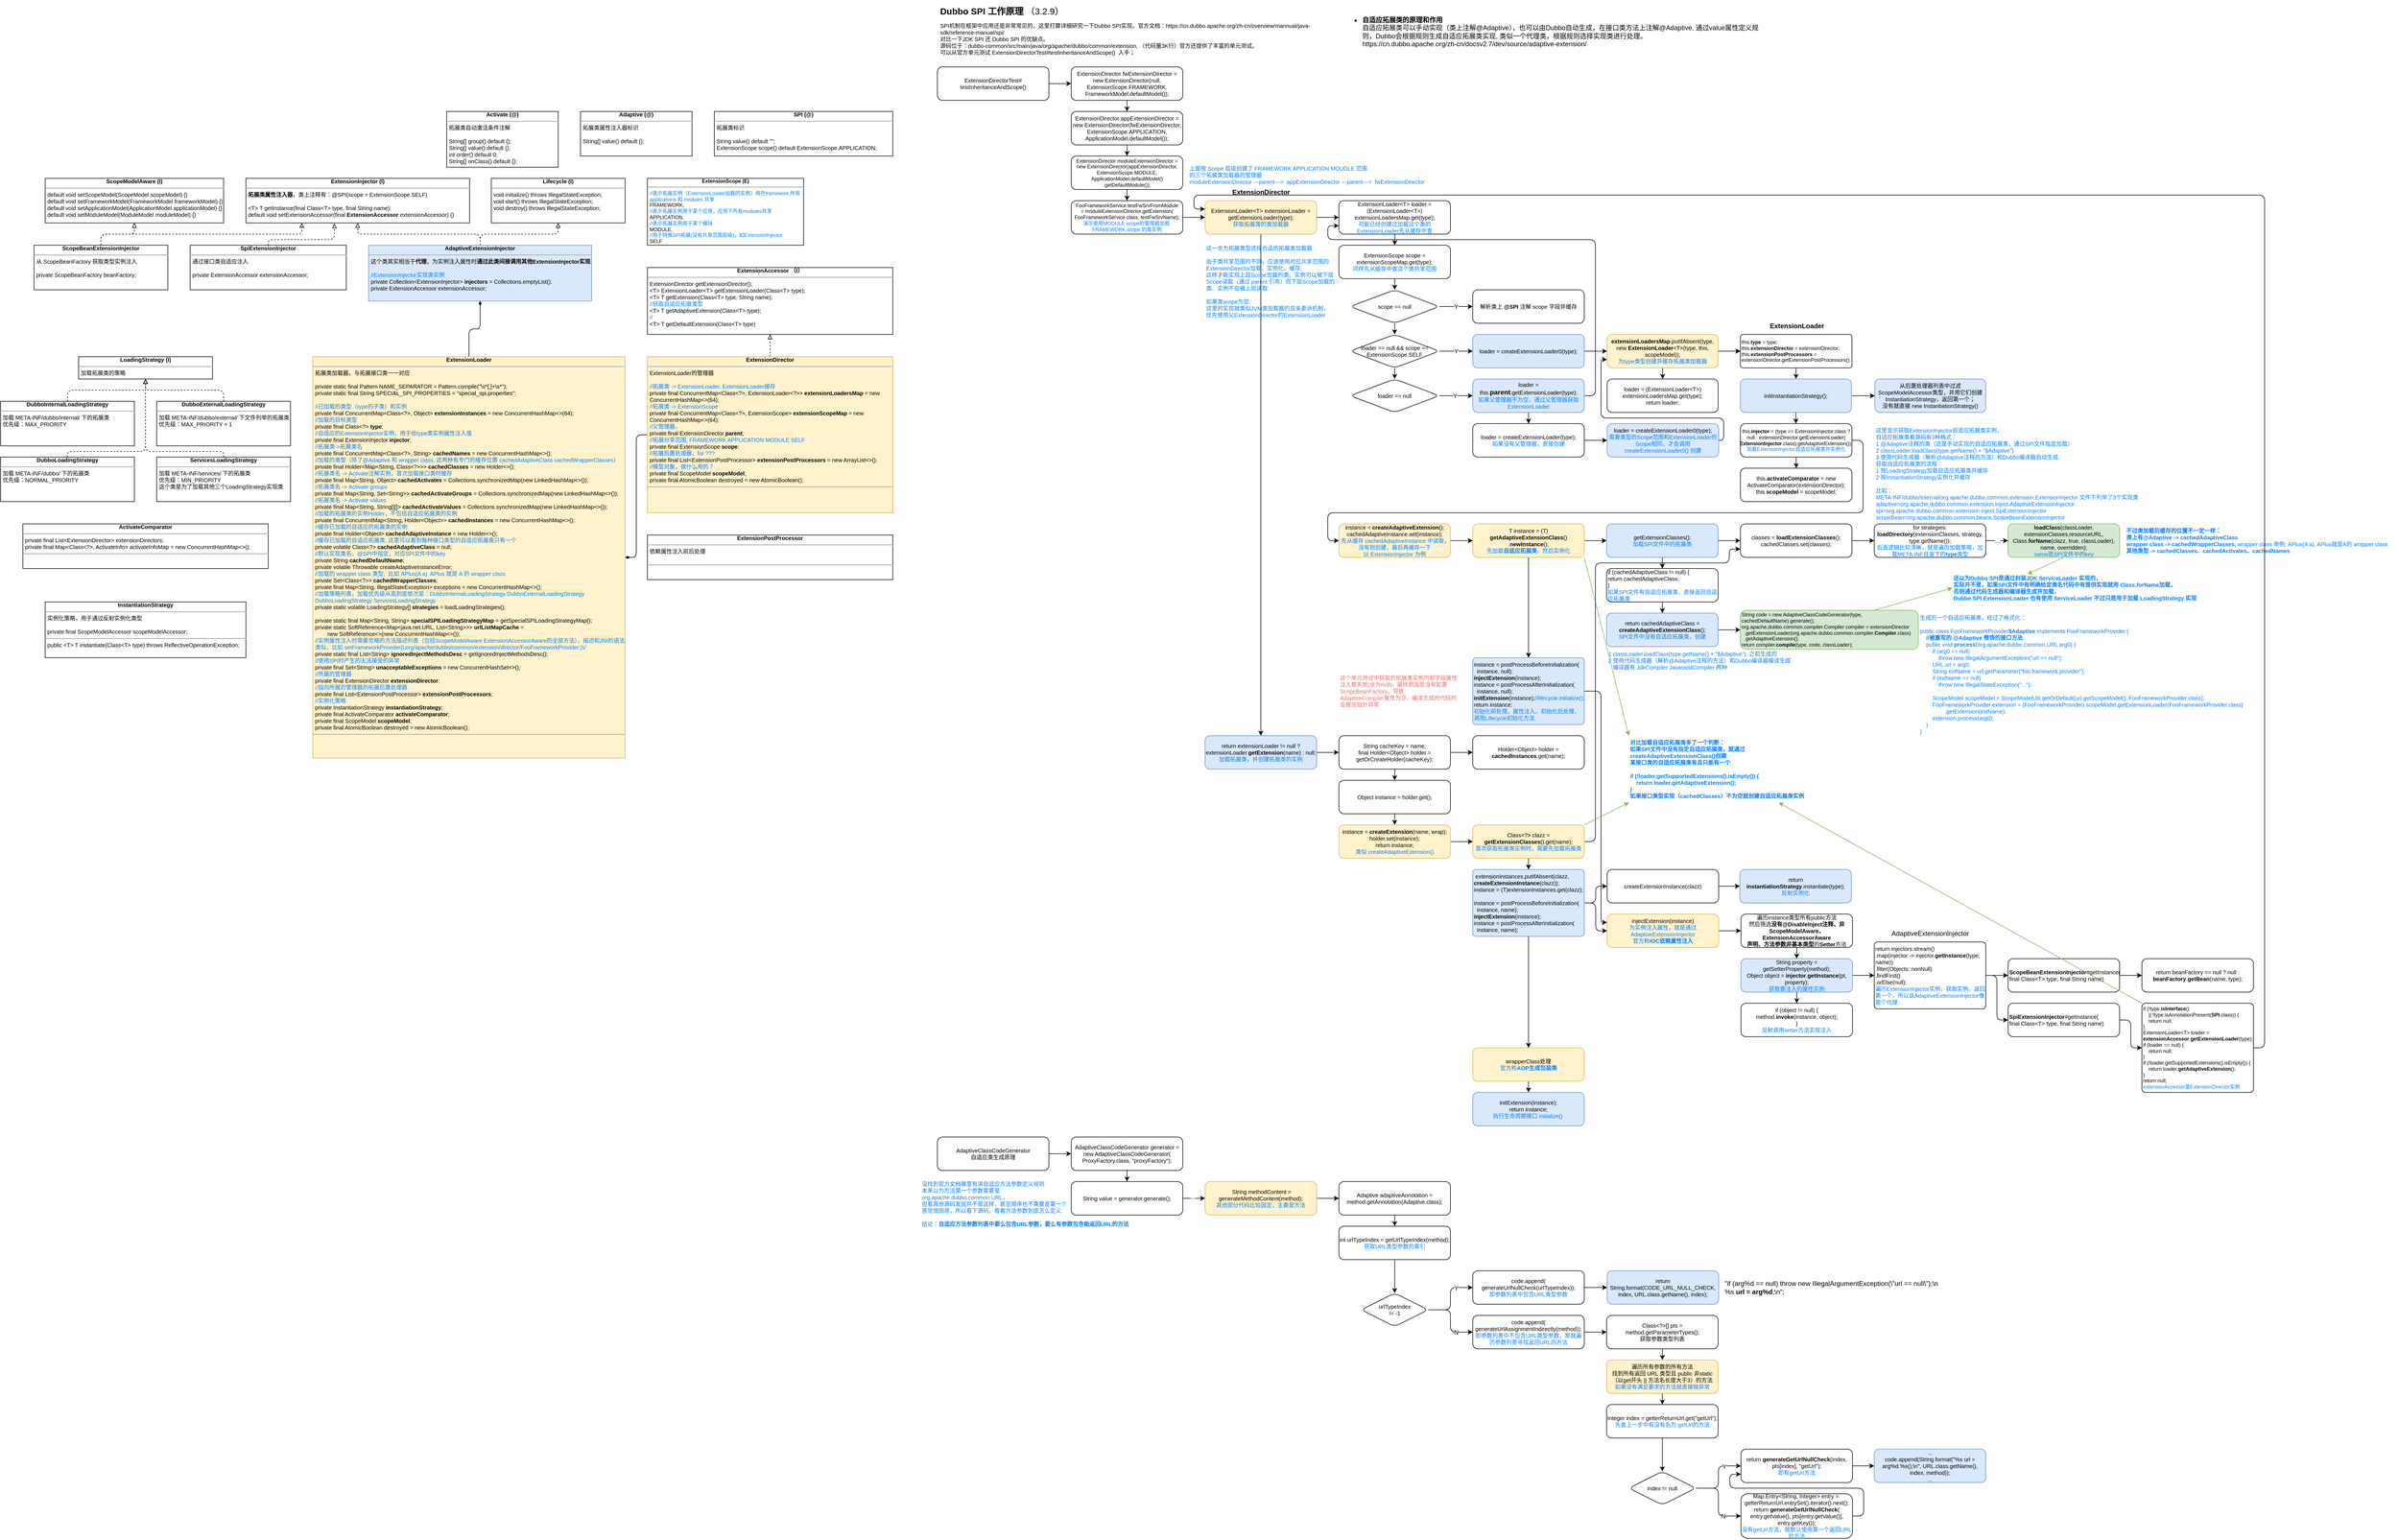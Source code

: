<mxfile version="21.6.5" type="device">
  <diagram name="Dubbo-SPI-SRC" id="UC6zfxpho-fM6Mz8ni64">
    <mxGraphModel dx="3341" dy="1034" grid="1" gridSize="10" guides="1" tooltips="1" connect="1" arrows="1" fold="1" page="1" pageScale="1" pageWidth="827" pageHeight="1169" math="0" shadow="0">
      <root>
        <mxCell id="0" />
        <mxCell id="1" parent="0" />
        <mxCell id="nFbYhWVqmTEnoM216xpz-1" value="&lt;h1 style=&quot;font-size: 16px;&quot;&gt;&lt;font style=&quot;font-size: 16px;&quot;&gt;Dubbo SPI 工作原理 &lt;/font&gt;&lt;font style=&quot;font-size: 16px; font-weight: normal;&quot;&gt;（3.2.9）&lt;/font&gt;&lt;/h1&gt;&lt;p style=&quot;font-size: 10px;&quot;&gt;SPI机制在框架中应用还是非常常见的，这里打算详细研究一下Dubbo SPI实现。官方文档：https://cn.dubbo.apache.org/zh-cn/overview/mannual/java-sdk/reference-manual/spi/&lt;br style=&quot;border-color: var(--border-color); font-size: 12px;&quot;&gt;对比一下JDK SPI 还 Dubbo SPI 的优缺点。&lt;br&gt;源码位于：dubbo-common/src/main/java/org/apache/dubbo/common/extension, （代码量3K行）官方还提供了丰富的单元测试。&lt;br&gt;&lt;span style=&quot;background-color: initial;&quot;&gt;可以从官方单元测试 ExtensionDirectorTest#testInheritanceAndScope()&amp;nbsp; 入手；&lt;br&gt;以 Dubbo SPI 加载 ProxyFactory 为例。&lt;/span&gt;&lt;br&gt;&lt;/p&gt;" style="text;html=1;strokeColor=none;fillColor=none;spacing=5;spacingTop=-20;whiteSpace=wrap;overflow=hidden;rounded=0;" parent="1" vertex="1">
          <mxGeometry x="40" y="10" width="720" height="90" as="geometry" />
        </mxCell>
        <mxCell id="nFbYhWVqmTEnoM216xpz-15" value="" style="edgeStyle=orthogonalEdgeStyle;rounded=1;orthogonalLoop=1;jettySize=auto;html=1;" parent="1" source="nFbYhWVqmTEnoM216xpz-2" target="nFbYhWVqmTEnoM216xpz-14" edge="1">
          <mxGeometry relative="1" as="geometry" />
        </mxCell>
        <mxCell id="nFbYhWVqmTEnoM216xpz-2" value="ExtensionDirectorTest#&lt;br style=&quot;font-size: 10px;&quot;&gt;testInheritanceAndScope()" style="rounded=1;whiteSpace=wrap;html=1;fontSize=10;" parent="1" vertex="1">
          <mxGeometry x="40" y="120" width="200" height="60" as="geometry" />
        </mxCell>
        <mxCell id="nFbYhWVqmTEnoM216xpz-3" value="&lt;div style=&quot;text-align: center;&quot;&gt;&lt;b&gt;ExtensionAccessor （I）&lt;/b&gt;&lt;br&gt;&lt;/div&gt;&lt;hr style=&quot;font-size: 10px;&quot;&gt;&lt;p style=&quot;margin: 0px 0px 0px 4px;&quot;&gt;ExtensionDirector getExtensionDirector();&lt;br&gt;&lt;/p&gt;&lt;p style=&quot;margin: 0px 0px 0px 4px;&quot;&gt;&amp;lt;T&amp;gt; ExtensionLoader&amp;lt;T&amp;gt; getExtensionLoader(Class&amp;lt;T&amp;gt; type);&lt;br&gt;&lt;/p&gt;&lt;p style=&quot;margin: 0px 0px 0px 4px;&quot;&gt;&amp;lt;T&amp;gt; T getExtension(Class&amp;lt;T&amp;gt; type, String name);&lt;br&gt;&lt;/p&gt;&lt;p style=&quot;margin: 0px 0px 0px 4px;&quot;&gt;&lt;font color=&quot;#007fff&quot;&gt;//获取自适应拓展类型&lt;/font&gt;&lt;/p&gt;&lt;p style=&quot;margin: 0px 0px 0px 4px;&quot;&gt;&amp;lt;T&amp;gt; T getAdaptiveExtension(Class&amp;lt;T&amp;gt; type);&lt;br&gt;&lt;/p&gt;&lt;p style=&quot;margin: 0px 0px 0px 4px;&quot;&gt;&lt;font color=&quot;#007fff&quot;&gt;//&lt;/font&gt;&lt;/p&gt;&lt;p style=&quot;margin: 0px 0px 0px 4px;&quot;&gt;&amp;lt;T&amp;gt; T getDefaultExtension(Class&amp;lt;T&amp;gt; type)&lt;br&gt;&lt;/p&gt;" style="verticalAlign=top;align=left;overflow=fill;fontSize=10;fontFamily=Helvetica;html=1;whiteSpace=wrap;" parent="1" vertex="1">
          <mxGeometry x="-480" y="480" width="440" height="120" as="geometry" />
        </mxCell>
        <mxCell id="nFbYhWVqmTEnoM216xpz-5" style="edgeStyle=orthogonalEdgeStyle;rounded=1;orthogonalLoop=1;jettySize=auto;html=1;exitX=0.5;exitY=0;exitDx=0;exitDy=0;entryX=0.5;entryY=1;entryDx=0;entryDy=0;endArrow=block;endFill=0;dashed=1;" parent="1" source="nFbYhWVqmTEnoM216xpz-4" target="nFbYhWVqmTEnoM216xpz-3" edge="1">
          <mxGeometry relative="1" as="geometry" />
        </mxCell>
        <mxCell id="nFbYhWVqmTEnoM216xpz-7" style="edgeStyle=orthogonalEdgeStyle;rounded=1;orthogonalLoop=1;jettySize=auto;html=1;exitX=0;exitY=0.5;exitDx=0;exitDy=0;entryX=1;entryY=0.5;entryDx=0;entryDy=0;endArrow=diamondThin;endFill=1;" parent="1" source="nFbYhWVqmTEnoM216xpz-4" target="nFbYhWVqmTEnoM216xpz-6" edge="1">
          <mxGeometry relative="1" as="geometry" />
        </mxCell>
        <mxCell id="nFbYhWVqmTEnoM216xpz-4" value="&lt;div style=&quot;text-align: center;&quot;&gt;&lt;b&gt;ExtensionDirector&lt;/b&gt;&lt;br&gt;&lt;/div&gt;&lt;hr style=&quot;font-size: 10px;&quot;&gt;&lt;p style=&quot;margin: 0px 0px 0px 4px; font-size: 10px;&quot;&gt;&lt;span style=&quot;background-color: initial;&quot;&gt;ExtensionLoader的管理器&lt;/span&gt;&lt;br&gt;&lt;/p&gt;&lt;p style=&quot;margin: 0px 0px 0px 4px;&quot;&gt;&lt;br&gt;&lt;/p&gt;&lt;p style=&quot;margin: 0px 0px 0px 4px;&quot;&gt;&lt;font color=&quot;#007fff&quot;&gt;//拓展类 -&amp;gt; ExtensionLoader, ExtensionLoader缓存&lt;/font&gt;&lt;/p&gt;&lt;p style=&quot;margin: 0px 0px 0px 4px;&quot;&gt;private final ConcurrentMap&amp;lt;Class&amp;lt;?&amp;gt;, ExtensionLoader&amp;lt;?&amp;gt;&amp;gt; &lt;b&gt;extensionLoadersMap&lt;/b&gt; = new ConcurrentHashMap&amp;lt;&amp;gt;(64);&lt;/p&gt;&lt;p style=&quot;margin: 0px 0px 0px 4px;&quot;&gt;&lt;font color=&quot;#007fff&quot;&gt;//拓展类 -&amp;gt; ExtensionScope&lt;/font&gt;&lt;/p&gt;&lt;p style=&quot;margin: 0px 0px 0px 4px;&quot;&gt;private final ConcurrentMap&amp;lt;Class&amp;lt;?&amp;gt;, ExtensionScope&amp;gt; &lt;b&gt;extensionScopeMap&lt;/b&gt; = new ConcurrentHashMap&amp;lt;&amp;gt;(64);&lt;/p&gt;&lt;p style=&quot;margin: 0px 0px 0px 4px;&quot;&gt;&lt;font color=&quot;#007fff&quot;&gt;//父管理器，&lt;/font&gt;&lt;/p&gt;&lt;p style=&quot;margin: 0px 0px 0px 4px;&quot;&gt;private final ExtensionDirector &lt;b&gt;parent&lt;/b&gt;;&lt;/p&gt;&lt;p style=&quot;margin: 0px 0px 0px 4px;&quot;&gt;&lt;font color=&quot;#007fff&quot;&gt;//拓展分享范围, FRAMEWORK APPLICATION MODULE SELF&lt;/font&gt;&lt;/p&gt;&lt;p style=&quot;margin: 0px 0px 0px 4px;&quot;&gt;private final ExtensionScope &lt;b&gt;scope&lt;/b&gt;;&lt;/p&gt;&lt;p style=&quot;margin: 0px 0px 0px 4px;&quot;&gt;&lt;font color=&quot;#007fff&quot;&gt;//拓展后置处理器，for ???&lt;/font&gt;&lt;/p&gt;&lt;p style=&quot;margin: 0px 0px 0px 4px;&quot;&gt;private final List&amp;lt;ExtensionPostProcessor&amp;gt; &lt;b&gt;extensionPostProcessors&lt;/b&gt; = new ArrayList&amp;lt;&amp;gt;();&lt;/p&gt;&lt;p style=&quot;margin: 0px 0px 0px 4px;&quot;&gt;&lt;font color=&quot;#007fff&quot;&gt;//模型对象，做什么用的？&lt;/font&gt;&lt;/p&gt;&lt;p style=&quot;margin: 0px 0px 0px 4px;&quot;&gt;private final ScopeModel &lt;b&gt;scopeModel&lt;/b&gt;;&lt;/p&gt;&lt;p style=&quot;margin: 0px 0px 0px 4px;&quot;&gt;private final AtomicBoolean destroyed = new AtomicBoolean();&lt;/p&gt;&lt;hr style=&quot;font-size: 10px;&quot;&gt;&lt;p style=&quot;margin: 0px 0px 0px 4px; font-size: 10px;&quot;&gt;&lt;br&gt;&lt;/p&gt;" style="verticalAlign=top;align=left;overflow=fill;fontSize=10;fontFamily=Helvetica;html=1;whiteSpace=wrap;fillColor=#fff2cc;strokeColor=#d6b656;" parent="1" vertex="1">
          <mxGeometry x="-480" y="640" width="440" height="280" as="geometry" />
        </mxCell>
        <mxCell id="334U5BKtB8SHjy518kIA-117" style="edgeStyle=orthogonalEdgeStyle;rounded=1;orthogonalLoop=1;jettySize=auto;html=1;exitX=0.5;exitY=0;exitDx=0;exitDy=0;entryX=0.5;entryY=1;entryDx=0;entryDy=0;endArrow=diamondThin;endFill=1;" parent="1" source="nFbYhWVqmTEnoM216xpz-6" target="334U5BKtB8SHjy518kIA-100" edge="1">
          <mxGeometry relative="1" as="geometry" />
        </mxCell>
        <mxCell id="nFbYhWVqmTEnoM216xpz-6" value="&lt;div style=&quot;text-align: center;&quot;&gt;&lt;b&gt;ExtensionLoader&lt;/b&gt;&lt;br&gt;&lt;/div&gt;&lt;hr style=&quot;font-size: 10px;&quot;&gt;&lt;p style=&quot;margin: 0px 0px 0px 4px; font-size: 10px;&quot;&gt;&lt;span style=&quot;background-color: initial;&quot;&gt;拓展类加载器，与拓展接口类一一对应&lt;/span&gt;&lt;br&gt;&lt;/p&gt;&lt;p style=&quot;margin: 0px 0px 0px 4px;&quot;&gt;&lt;span style=&quot;background-color: initial;&quot;&gt;&lt;br&gt;&lt;/span&gt;&lt;/p&gt;&lt;p style=&quot;margin: 0px 0px 0px 4px;&quot;&gt;&lt;span style=&quot;background-color: initial;&quot;&gt;private static final Pattern NAME_SEPARATOR = Pattern.compile(&quot;\\s*[,]+\\s*&quot;);&lt;/span&gt;&lt;br&gt;&lt;/p&gt;&lt;p style=&quot;margin: 0px 0px 0px 4px;&quot;&gt;private static final String SPECIAL_SPI_PROPERTIES = &quot;special_spi.properties&quot;;&lt;/p&gt;&lt;p style=&quot;margin: 0px 0px 0px 4px;&quot;&gt;&lt;br&gt;&lt;/p&gt;&lt;p style=&quot;margin: 0px 0px 0px 4px;&quot;&gt;&lt;font color=&quot;#007fff&quot;&gt;//已加载的类型（type的子类）和实例&lt;/font&gt;&lt;/p&gt;&lt;p style=&quot;margin: 0px 0px 0px 4px;&quot;&gt;private final ConcurrentMap&amp;lt;Class&amp;lt;?&amp;gt;, Object&amp;gt; &lt;b&gt;extensionInstances&lt;/b&gt; = new ConcurrentHashMap&amp;lt;&amp;gt;(64);&lt;/p&gt;&lt;p style=&quot;margin: 0px 0px 0px 4px;&quot;&gt;&lt;font color=&quot;#007fff&quot;&gt;//加载的目标类型&lt;/font&gt;&lt;/p&gt;&lt;p style=&quot;margin: 0px 0px 0px 4px;&quot;&gt;private final Class&amp;lt;?&amp;gt; &lt;b&gt;type&lt;/b&gt;;&lt;/p&gt;&lt;p style=&quot;margin: 0px 0px 0px 4px;&quot;&gt;&lt;font color=&quot;#007fff&quot;&gt;//自适应的ExtensionInjector实例，用于给type类实例属性注入值&lt;/font&gt;&lt;/p&gt;&lt;p style=&quot;margin: 0px 0px 0px 4px;&quot;&gt;private final ExtensionInjector &lt;b&gt;injector&lt;/b&gt;;&lt;/p&gt;&lt;p style=&quot;margin: 0px 0px 0px 4px;&quot;&gt;&lt;font color=&quot;#007fff&quot;&gt;//拓展类-&amp;gt;拓展类名&lt;/font&gt;&lt;/p&gt;&lt;p style=&quot;margin: 0px 0px 0px 4px;&quot;&gt;private final ConcurrentMap&amp;lt;Class&amp;lt;?&amp;gt;, String&amp;gt; &lt;b&gt;cachedNames&lt;/b&gt; = new ConcurrentHashMap&amp;lt;&amp;gt;();&lt;/p&gt;&lt;p style=&quot;margin: 0px 0px 0px 4px;&quot;&gt;&lt;font color=&quot;#007fff&quot;&gt;//加载的类型（除了@Adaptive 和 wrapper class, 这两种有专门的缓存位置 cachedAdaptiveClass cachedWrapperClasses&lt;/font&gt;&lt;font color=&quot;#007fff&quot;&gt;）&lt;/font&gt;&lt;/p&gt;&lt;p style=&quot;margin: 0px 0px 0px 4px;&quot;&gt;private final Holder&amp;lt;Map&amp;lt;String, Class&amp;lt;?&amp;gt;&amp;gt;&amp;gt; &lt;b&gt;cachedClasses&lt;/b&gt; = new Holder&amp;lt;&amp;gt;();&lt;/p&gt;&lt;p style=&quot;margin: 0px 0px 0px 4px;&quot;&gt;&lt;font color=&quot;#007fff&quot;&gt;//拓展类名 -&amp;gt; Activate注解实例，首次加载接口类时缓存&lt;/font&gt;&lt;/p&gt;&lt;p style=&quot;margin: 0px 0px 0px 4px;&quot;&gt;private final Map&amp;lt;String, Object&amp;gt; &lt;b&gt;cachedActivates&lt;/b&gt; = Collections.synchronizedMap(new LinkedHashMap&amp;lt;&amp;gt;());&lt;/p&gt;&lt;p style=&quot;margin: 0px 0px 0px 4px;&quot;&gt;&lt;font color=&quot;#007fff&quot;&gt;//拓展类名 -&amp;gt; Activate groups&lt;/font&gt;&lt;/p&gt;&lt;p style=&quot;margin: 0px 0px 0px 4px;&quot;&gt;private final Map&amp;lt;String, Set&amp;lt;String&amp;gt;&amp;gt; &lt;b&gt;cachedActivateGroups&lt;/b&gt; = Collections.synchronizedMap(new LinkedHashMap&amp;lt;&amp;gt;());&lt;/p&gt;&lt;p style=&quot;margin: 0px 0px 0px 4px;&quot;&gt;&lt;font color=&quot;#007fff&quot;&gt;//拓展类名 -&amp;gt; Activate values&lt;/font&gt;&lt;br&gt;&lt;/p&gt;&lt;p style=&quot;margin: 0px 0px 0px 4px;&quot;&gt;private final Map&amp;lt;String, String[][]&amp;gt; &lt;b&gt;cachedActivateValues&lt;/b&gt; = Collections.synchronizedMap(new LinkedHashMap&amp;lt;&amp;gt;());&lt;/p&gt;&lt;p style=&quot;margin: 0px 0px 0px 4px;&quot;&gt;&lt;font color=&quot;#007fff&quot;&gt;//加载的拓展类的实例Holder，不包括自适应拓展类的实例&lt;/font&gt;&lt;/p&gt;&lt;p style=&quot;margin: 0px 0px 0px 4px;&quot;&gt;private final ConcurrentMap&amp;lt;String, Holder&amp;lt;Object&amp;gt;&amp;gt; &lt;b&gt;cachedInstances&lt;/b&gt; = new ConcurrentHashMap&amp;lt;&amp;gt;();&lt;/p&gt;&lt;p style=&quot;margin: 0px 0px 0px 4px;&quot;&gt;&lt;font color=&quot;#007fff&quot;&gt;//缓存已加载的自适应的拓展类的实例&lt;/font&gt;&lt;/p&gt;&lt;p style=&quot;margin: 0px 0px 0px 4px;&quot;&gt;private final Holder&amp;lt;Object&amp;gt; &lt;b&gt;cachedAdaptiveInstance&lt;/b&gt; = new Holder&amp;lt;&amp;gt;();&lt;/p&gt;&lt;p style=&quot;margin: 0px 0px 0px 4px;&quot;&gt;&lt;font color=&quot;#007fff&quot;&gt;//缓存已加载的自适应拓展类, 这里可以看到每种接口类型的自适应拓展类只有一个&lt;/font&gt;&lt;br&gt;&lt;/p&gt;&lt;p style=&quot;margin: 0px 0px 0px 4px;&quot;&gt;private volatile Class&amp;lt;?&amp;gt; &lt;b&gt;cachedAdaptiveClass&lt;/b&gt; = null;&lt;/p&gt;&lt;p style=&quot;margin: 0px 0px 0px 4px;&quot;&gt;&lt;font color=&quot;#007fff&quot;&gt;//默认实现类名，@SPI中指定，对应SPI文件中的key&lt;/font&gt;&lt;/p&gt;&lt;p style=&quot;margin: 0px 0px 0px 4px;&quot;&gt;private String &lt;b&gt;cachedDefaultName&lt;/b&gt;;&lt;/p&gt;&lt;p style=&quot;margin: 0px 0px 0px 4px;&quot;&gt;private volatile Throwable createAdaptiveInstanceError;&lt;/p&gt;&lt;p style=&quot;margin: 0px 0px 0px 4px;&quot;&gt;&lt;font color=&quot;#007fff&quot;&gt;//加载的 wrapper class 类型,&amp;nbsp; 比如 APlus(A a)&amp;nbsp; APlus 就是 A 的 wrapper class&lt;/font&gt;&lt;/p&gt;&lt;p style=&quot;margin: 0px 0px 0px 4px;&quot;&gt;private Set&amp;lt;Class&amp;lt;?&amp;gt;&amp;gt; &lt;b&gt;cachedWrapperClasses&lt;/b&gt;;&lt;/p&gt;&lt;p style=&quot;margin: 0px 0px 0px 4px;&quot;&gt;private final Map&amp;lt;String, IllegalStateException&amp;gt; exceptions = new ConcurrentHashMap&amp;lt;&amp;gt;();&lt;/p&gt;&lt;p style=&quot;margin: 0px 0px 0px 4px;&quot;&gt;&lt;font color=&quot;#007fff&quot;&gt;//加载策略列表，加载优先级从高到底依次是：DubboInternalLoadingStrategy DubboExternalLoadingStrategy&amp;nbsp;&lt;br&gt;DubboLoadingStrategy ServicesLoadingStrategy&lt;/font&gt;&lt;/p&gt;&lt;p style=&quot;margin: 0px 0px 0px 4px;&quot;&gt;private static volatile LoadingStrategy[] &lt;b&gt;strategies&lt;/b&gt; = loadLoadingStrategies();&lt;/p&gt;&lt;p style=&quot;margin: 0px 0px 0px 4px;&quot;&gt;&lt;br&gt;&lt;/p&gt;&lt;p style=&quot;margin: 0px 0px 0px 4px;&quot;&gt;private static final Map&amp;lt;String, String&amp;gt; &lt;b&gt;specialSPILoadingStrategyMap&lt;/b&gt; = getSpecialSPILoadingStrategyMap();&lt;/p&gt;&lt;p style=&quot;margin: 0px 0px 0px 4px;&quot;&gt;private static SoftReference&amp;lt;Map&amp;lt;java.net.URL, List&amp;lt;String&amp;gt;&amp;gt;&amp;gt; &lt;b&gt;urlListMapCache&lt;/b&gt; =&lt;/p&gt;&lt;p style=&quot;margin: 0px 0px 0px 4px;&quot;&gt;&amp;nbsp; &amp;nbsp; &amp;nbsp; &amp;nbsp; new SoftReference&amp;lt;&amp;gt;(new ConcurrentHashMap&amp;lt;&amp;gt;());&lt;/p&gt;&lt;p style=&quot;margin: 0px 0px 0px 4px;&quot;&gt;&lt;font color=&quot;#007fff&quot;&gt;//实例属性注入时需要忽略的方法描述列表（包括ScopeModelAware ExtensionAccessorAware的全部方法），描述和JNI的语法类似，比如 setFrameworkProvider(Lorg/apache/dubbo/common/extension/director/FooFrameworkProvider;)V&lt;br&gt;&lt;/font&gt;&lt;/p&gt;&lt;p style=&quot;margin: 0px 0px 0px 4px;&quot;&gt;private static final List&amp;lt;String&amp;gt; &lt;b&gt;ignoredInjectMethodsDesc&lt;/b&gt; = getIgnoredInjectMethodsDesc();&lt;/p&gt;&lt;p style=&quot;margin: 0px 0px 0px 4px;&quot;&gt;&lt;font color=&quot;#007fff&quot;&gt;//使用SPI时产生的无法接受的异常&lt;/font&gt;&lt;/p&gt;&lt;p style=&quot;margin: 0px 0px 0px 4px;&quot;&gt;private final Set&amp;lt;String&amp;gt; &lt;b&gt;unacceptableExceptions&lt;/b&gt; = new ConcurrentHashSet&amp;lt;&amp;gt;();&lt;/p&gt;&lt;p style=&quot;margin: 0px 0px 0px 4px;&quot;&gt;&lt;font color=&quot;#007fff&quot;&gt;//所属的管理器&lt;/font&gt;&lt;/p&gt;&lt;p style=&quot;margin: 0px 0px 0px 4px;&quot;&gt;private final ExtensionDirector &lt;b&gt;extensionDirector&lt;/b&gt;;&lt;/p&gt;&lt;p style=&quot;margin: 0px 0px 0px 4px;&quot;&gt;&lt;font color=&quot;#007fff&quot;&gt;//指向所属的管理器的拓展后置处理器&lt;/font&gt;&lt;/p&gt;&lt;p style=&quot;margin: 0px 0px 0px 4px;&quot;&gt;private final List&amp;lt;ExtensionPostProcessor&amp;gt; &lt;b&gt;extensionPostProcessors&lt;/b&gt;;&lt;/p&gt;&lt;p style=&quot;margin: 0px 0px 0px 4px;&quot;&gt;&lt;font color=&quot;#007fff&quot;&gt;//实例化策略&lt;/font&gt;&lt;/p&gt;&lt;p style=&quot;margin: 0px 0px 0px 4px;&quot;&gt;private InstantiationStrategy &lt;b&gt;instantiationStrategy&lt;/b&gt;;&lt;/p&gt;&lt;p style=&quot;margin: 0px 0px 0px 4px;&quot;&gt;private final ActivateComparator &lt;b&gt;activateComparator&lt;/b&gt;;&lt;/p&gt;&lt;p style=&quot;margin: 0px 0px 0px 4px;&quot;&gt;private final ScopeModel &lt;b&gt;scopeModel&lt;/b&gt;;&lt;/p&gt;&lt;p style=&quot;margin: 0px 0px 0px 4px;&quot;&gt;private final AtomicBoolean destroyed = new AtomicBoolean();&lt;/p&gt;&lt;hr style=&quot;font-size: 10px;&quot;&gt;&lt;p style=&quot;margin: 0px 0px 0px 4px; font-size: 10px;&quot;&gt;&lt;br&gt;&lt;/p&gt;" style="verticalAlign=top;align=left;overflow=fill;fontSize=10;fontFamily=Helvetica;html=1;whiteSpace=wrap;fillColor=#fff2cc;strokeColor=#d6b656;" parent="1" vertex="1">
          <mxGeometry x="-1080" y="640" width="560" height="720" as="geometry" />
        </mxCell>
        <mxCell id="nFbYhWVqmTEnoM216xpz-8" value="&lt;div style=&quot;text-align: center; font-size: 9px;&quot;&gt;&lt;b style=&quot;font-size: 9px;&quot;&gt;ExtensionScope (E)&lt;/b&gt;&lt;br style=&quot;font-size: 9px;&quot;&gt;&lt;/div&gt;&lt;hr style=&quot;font-size: 9px;&quot;&gt;&lt;p style=&quot;margin: 0px 0px 0px 4px; font-size: 9px;&quot;&gt;&lt;font color=&quot;#007fff&quot; style=&quot;font-size: 9px;&quot;&gt;//表示拓展实例（ExtensionLoader加载的实例）用在framework,所有applications 和 modules 共享&lt;/font&gt;&lt;/p&gt;&lt;p style=&quot;margin: 0px 0px 0px 4px; font-size: 9px;&quot;&gt;FRAMEWORK,&lt;br style=&quot;font-size: 9px;&quot;&gt;&lt;/p&gt;&lt;p style=&quot;margin: 0px 0px 0px 4px; font-size: 9px;&quot;&gt;&lt;font color=&quot;#007fff&quot; style=&quot;font-size: 9px;&quot;&gt;//表示拓展实例用于某个应用，应用下所有modules共享&lt;/font&gt;&lt;/p&gt;&lt;p style=&quot;margin: 0px 0px 0px 4px; font-size: 9px;&quot;&gt;APPLICATION,&lt;br style=&quot;font-size: 9px;&quot;&gt;&lt;/p&gt;&lt;p style=&quot;margin: 0px 0px 0px 4px; font-size: 9px;&quot;&gt;&lt;font color=&quot;#007fff&quot; style=&quot;font-size: 9px;&quot;&gt;//表示拓展实例用于某个模块&lt;/font&gt;&lt;/p&gt;&lt;p style=&quot;margin: 0px 0px 0px 4px; font-size: 9px;&quot;&gt;MODULE,&lt;br style=&quot;font-size: 9px;&quot;&gt;&lt;/p&gt;&lt;p style=&quot;margin: 0px 0px 0px 4px; font-size: 9px;&quot;&gt;&lt;font color=&quot;#007fff&quot; style=&quot;font-size: 9px;&quot;&gt;//用于特殊SPI拓展(没有共享范围层级)，如ExtensionInjector&lt;/font&gt;&lt;/p&gt;&lt;p style=&quot;margin: 0px 0px 0px 4px; font-size: 9px;&quot;&gt;SELF&lt;/p&gt;" style="verticalAlign=top;align=left;overflow=fill;fontSize=9;fontFamily=Helvetica;html=1;whiteSpace=wrap;" parent="1" vertex="1">
          <mxGeometry x="-480" y="320" width="280" height="120" as="geometry" />
        </mxCell>
        <mxCell id="nFbYhWVqmTEnoM216xpz-9" value="&lt;div style=&quot;text-align: center;&quot;&gt;&lt;b&gt;ExtensionPostProcessor&lt;/b&gt;&lt;br&gt;&lt;/div&gt;&lt;hr style=&quot;font-size: 10px;&quot;&gt;&lt;p style=&quot;margin: 0px 0px 0px 4px; font-size: 10px;&quot;&gt;依赖属性注入前后处理&lt;/p&gt;&lt;p style=&quot;margin: 0px 0px 0px 4px; font-size: 10px;&quot;&gt;&lt;br&gt;&lt;/p&gt;&lt;hr style=&quot;font-size: 10px;&quot;&gt;&lt;p style=&quot;margin: 0px 0px 0px 4px; font-size: 10px;&quot;&gt;&lt;br&gt;&lt;/p&gt;" style="verticalAlign=top;align=left;overflow=fill;fontSize=10;fontFamily=Helvetica;html=1;whiteSpace=wrap;" parent="1" vertex="1">
          <mxGeometry x="-480" y="960" width="440" height="80" as="geometry" />
        </mxCell>
        <mxCell id="nFbYhWVqmTEnoM216xpz-10" value="&lt;div style=&quot;text-align: center;&quot;&gt;&lt;b&gt;ExtensionInjector (I)&lt;/b&gt;&lt;br&gt;&lt;/div&gt;&lt;hr style=&quot;font-size: 10px;&quot;&gt;&lt;p style=&quot;margin: 0px 0px 0px 4px;&quot;&gt;&lt;b&gt;拓展类属性注入器&lt;/b&gt;，类上注释有：@SPI(scope = ExtensionScope.SELF)&lt;br&gt;&lt;/p&gt;&lt;p style=&quot;margin: 0px 0px 0px 4px;&quot;&gt;&lt;br&gt;&lt;/p&gt;&lt;p style=&quot;margin: 0px 0px 0px 4px;&quot;&gt;&amp;lt;T&amp;gt; T getInstance(final Class&amp;lt;T&amp;gt; type, final String name);&lt;br&gt;&lt;/p&gt;&lt;p style=&quot;margin: 0px 0px 0px 4px;&quot;&gt;default void setExtensionAccessor(final &lt;b&gt;ExtensionAccessor&lt;/b&gt; extensionAccessor) {}&lt;br&gt;&lt;/p&gt;" style="verticalAlign=top;align=left;overflow=fill;fontSize=10;fontFamily=Helvetica;html=1;whiteSpace=wrap;" parent="1" vertex="1">
          <mxGeometry x="-1200" y="320" width="401" height="80" as="geometry" />
        </mxCell>
        <mxCell id="nFbYhWVqmTEnoM216xpz-11" value="&lt;div style=&quot;text-align: center;&quot;&gt;&lt;b&gt;LoadingStrategy (I)&lt;/b&gt;&lt;br&gt;&lt;/div&gt;&lt;hr style=&quot;font-size: 10px;&quot;&gt;&lt;p style=&quot;margin: 0px 0px 0px 4px; font-size: 10px;&quot;&gt;&lt;/p&gt;&lt;p style=&quot;margin: 0px 0px 0px 4px; font-size: 10px;&quot;&gt;加载拓展类的策略&lt;/p&gt;&lt;p style=&quot;margin: 0px 0px 0px 4px;&quot;&gt;&lt;br&gt;&lt;/p&gt;" style="verticalAlign=top;align=left;overflow=fill;fontSize=10;fontFamily=Helvetica;html=1;whiteSpace=wrap;" parent="1" vertex="1">
          <mxGeometry x="-1500" y="640" width="240" height="40" as="geometry" />
        </mxCell>
        <mxCell id="nFbYhWVqmTEnoM216xpz-12" value="&lt;div style=&quot;text-align: center;&quot;&gt;&lt;b&gt;InstantiationStrategy&lt;/b&gt;&lt;br&gt;&lt;/div&gt;&lt;hr style=&quot;font-size: 10px;&quot;&gt;&lt;p style=&quot;margin: 0px 0px 0px 4px;&quot;&gt;实例化策略，用于通过反射实例化类型&lt;/p&gt;&lt;p style=&quot;margin: 0px 0px 0px 4px;&quot;&gt;&lt;br&gt;&lt;/p&gt;&lt;p style=&quot;margin: 0px 0px 0px 4px;&quot;&gt;private final ScopeModelAccessor scopeModelAccessor;&lt;br&gt;&lt;/p&gt;&lt;hr style=&quot;font-size: 10px;&quot;&gt;&lt;p style=&quot;margin: 0px 0px 0px 4px;&quot;&gt;public &amp;lt;T&amp;gt; T instantiate(Class&amp;lt;T&amp;gt; type) throws ReflectiveOperationException;&lt;br&gt;&lt;/p&gt;" style="verticalAlign=top;align=left;overflow=fill;fontSize=10;fontFamily=Helvetica;html=1;whiteSpace=wrap;" parent="1" vertex="1">
          <mxGeometry x="-1560" y="1080" width="360" height="100" as="geometry" />
        </mxCell>
        <mxCell id="nFbYhWVqmTEnoM216xpz-13" value="&lt;div style=&quot;text-align: center;&quot;&gt;&lt;b&gt;ActivateComparator&lt;/b&gt;&lt;br&gt;&lt;/div&gt;&lt;hr style=&quot;font-size: 10px;&quot;&gt;&lt;p style=&quot;margin: 0px 0px 0px 4px;&quot;&gt;private final List&amp;lt;ExtensionDirector&amp;gt; extensionDirectors;&lt;/p&gt;&lt;p style=&quot;margin: 0px 0px 0px 4px;&quot;&gt;private final Map&amp;lt;Class&amp;lt;?&amp;gt;, ActivateInfo&amp;gt; activateInfoMap = new ConcurrentHashMap&amp;lt;&amp;gt;();&lt;/p&gt;&lt;hr style=&quot;font-size: 10px;&quot;&gt;&lt;p style=&quot;margin: 0px 0px 0px 4px; font-size: 10px;&quot;&gt;&lt;br&gt;&lt;/p&gt;" style="verticalAlign=top;align=left;overflow=fill;fontSize=10;fontFamily=Helvetica;html=1;whiteSpace=wrap;" parent="1" vertex="1">
          <mxGeometry x="-1600" y="940" width="440" height="80" as="geometry" />
        </mxCell>
        <mxCell id="nFbYhWVqmTEnoM216xpz-18" value="" style="edgeStyle=orthogonalEdgeStyle;rounded=1;orthogonalLoop=1;jettySize=auto;html=1;" parent="1" source="nFbYhWVqmTEnoM216xpz-14" target="nFbYhWVqmTEnoM216xpz-17" edge="1">
          <mxGeometry relative="1" as="geometry" />
        </mxCell>
        <mxCell id="nFbYhWVqmTEnoM216xpz-14" value="&lt;div&gt;ExtensionDirector fwExtensionDirector =&lt;/div&gt;&lt;div&gt;new ExtensionDirector(null, ExtensionScope.FRAMEWORK, FrameworkModel.defaultModel());&lt;/div&gt;" style="rounded=1;whiteSpace=wrap;html=1;fontSize=10;" parent="1" vertex="1">
          <mxGeometry x="280" y="120" width="200" height="60" as="geometry" />
        </mxCell>
        <mxCell id="nFbYhWVqmTEnoM216xpz-20" value="" style="edgeStyle=orthogonalEdgeStyle;rounded=1;orthogonalLoop=1;jettySize=auto;html=1;" parent="1" source="nFbYhWVqmTEnoM216xpz-17" target="nFbYhWVqmTEnoM216xpz-19" edge="1">
          <mxGeometry relative="1" as="geometry" />
        </mxCell>
        <mxCell id="nFbYhWVqmTEnoM216xpz-17" value="&lt;div&gt;ExtensionDirector appExtensionDirector =&lt;/div&gt;&lt;div&gt;new ExtensionDirector(fwExtensionDirector, ExtensionScope.APPLICATION, ApplicationModel.defaultModel());&lt;/div&gt;" style="rounded=1;whiteSpace=wrap;html=1;fontSize=10;" parent="1" vertex="1">
          <mxGeometry x="280" y="200" width="200" height="60" as="geometry" />
        </mxCell>
        <mxCell id="nFbYhWVqmTEnoM216xpz-24" value="" style="edgeStyle=orthogonalEdgeStyle;rounded=1;orthogonalLoop=1;jettySize=auto;html=1;" parent="1" source="nFbYhWVqmTEnoM216xpz-19" target="nFbYhWVqmTEnoM216xpz-23" edge="1">
          <mxGeometry relative="1" as="geometry" />
        </mxCell>
        <mxCell id="nFbYhWVqmTEnoM216xpz-19" value="&lt;div style=&quot;font-size: 9px;&quot;&gt;ExtensionDirector moduleExtensionDirector = new ExtensionDirector(&lt;span style=&quot;background-color: initial; font-size: 9px;&quot;&gt;appExtensionDirector, ExtensionScope.MODULE,&lt;/span&gt;&lt;/div&gt;&lt;div style=&quot;font-size: 9px;&quot;&gt;ApplicationModel.defaultModel()&lt;/div&gt;&lt;div style=&quot;font-size: 9px;&quot;&gt;.getDefaultModule());&lt;/div&gt;" style="rounded=1;whiteSpace=wrap;html=1;fontSize=9;" parent="1" vertex="1">
          <mxGeometry x="280" y="280" width="200" height="60" as="geometry" />
        </mxCell>
        <mxCell id="nFbYhWVqmTEnoM216xpz-26" value="" style="edgeStyle=orthogonalEdgeStyle;rounded=1;orthogonalLoop=1;jettySize=auto;html=1;" parent="1" source="nFbYhWVqmTEnoM216xpz-23" target="nFbYhWVqmTEnoM216xpz-25" edge="1">
          <mxGeometry relative="1" as="geometry" />
        </mxCell>
        <mxCell id="nFbYhWVqmTEnoM216xpz-23" value="&lt;div style=&quot;font-size: 9px;&quot;&gt;FooFrameworkService testFwSrvFromModule =&lt;span style=&quot;background-color: initial; font-size: 9px;&quot;&gt;&amp;nbsp;moduleExtensionDirector.getExtension(&lt;/span&gt;&lt;/div&gt;&lt;div style=&quot;font-size: 9px;&quot;&gt;&lt;span style=&quot;background-color: initial; font-size: 9px;&quot;&gt;FooFrameworkService.class, testFwSrvName);&lt;/span&gt;&lt;/div&gt;&lt;div style=&quot;font-size: 9px;&quot;&gt;&lt;span style=&quot;background-color: initial; font-size: 9px;&quot;&gt;&lt;font color=&quot;#007fff&quot;&gt;演示使用MODULE scope的管理器加载&amp;nbsp;&lt;/font&gt;&lt;/span&gt;&lt;/div&gt;&lt;font color=&quot;#007fff&quot;&gt;FRAMEWORK scope 的类实例&lt;/font&gt;" style="rounded=1;whiteSpace=wrap;html=1;fontSize=9;" parent="1" vertex="1">
          <mxGeometry x="280" y="360" width="200" height="60" as="geometry" />
        </mxCell>
        <mxCell id="nFbYhWVqmTEnoM216xpz-28" value="" style="edgeStyle=orthogonalEdgeStyle;rounded=1;orthogonalLoop=1;jettySize=auto;html=1;" parent="1" source="nFbYhWVqmTEnoM216xpz-25" target="nFbYhWVqmTEnoM216xpz-27" edge="1">
          <mxGeometry relative="1" as="geometry" />
        </mxCell>
        <mxCell id="nFbYhWVqmTEnoM216xpz-30" value="" style="edgeStyle=orthogonalEdgeStyle;rounded=1;orthogonalLoop=1;jettySize=auto;html=1;" parent="1" source="nFbYhWVqmTEnoM216xpz-25" target="nFbYhWVqmTEnoM216xpz-29" edge="1">
          <mxGeometry relative="1" as="geometry" />
        </mxCell>
        <mxCell id="nFbYhWVqmTEnoM216xpz-25" value="ExtensionLoader&amp;lt;T&amp;gt; extensionLoader = getExtensionLoader(type);&lt;br&gt;&lt;font color=&quot;#007fff&quot;&gt;获取拓展类的类加载器&lt;/font&gt;" style="rounded=1;whiteSpace=wrap;html=1;fontSize=10;fillColor=#fff2cc;strokeColor=#d6b656;" parent="1" vertex="1">
          <mxGeometry x="520" y="360" width="200" height="60" as="geometry" />
        </mxCell>
        <mxCell id="334U5BKtB8SHjy518kIA-119" value="" style="edgeStyle=orthogonalEdgeStyle;rounded=1;orthogonalLoop=1;jettySize=auto;html=1;" parent="1" source="nFbYhWVqmTEnoM216xpz-27" target="334U5BKtB8SHjy518kIA-118" edge="1">
          <mxGeometry relative="1" as="geometry" />
        </mxCell>
        <mxCell id="nFbYhWVqmTEnoM216xpz-27" value="return extensionLoader != null ? extensionLoader.&lt;b&gt;getExtension&lt;/b&gt;(name) : null;&lt;br&gt;&lt;font color=&quot;#007fff&quot;&gt;加载拓展类，并创建拓展类的实例&lt;/font&gt;" style="rounded=1;whiteSpace=wrap;html=1;fontSize=10;fillColor=#dae8fc;strokeColor=#6c8ebf;" parent="1" vertex="1">
          <mxGeometry x="520" y="1320" width="200" height="60" as="geometry" />
        </mxCell>
        <mxCell id="334U5BKtB8SHjy518kIA-2" value="" style="edgeStyle=orthogonalEdgeStyle;rounded=1;orthogonalLoop=1;jettySize=auto;html=1;" parent="1" source="nFbYhWVqmTEnoM216xpz-29" target="334U5BKtB8SHjy518kIA-1" edge="1">
          <mxGeometry relative="1" as="geometry" />
        </mxCell>
        <mxCell id="nFbYhWVqmTEnoM216xpz-29" value="ExtensionLoader&amp;lt;T&amp;gt; loader = (ExtensionLoader&amp;lt;T&amp;gt;) extensionLoadersMap.get(type);&lt;br&gt;&lt;font color=&quot;#007fff&quot;&gt;可能已经创建过加载这个类的ExtensionLoader先从缓存中查&lt;/font&gt;" style="rounded=1;whiteSpace=wrap;html=1;fontSize=10;" parent="1" vertex="1">
          <mxGeometry x="760" y="360" width="200" height="60" as="geometry" />
        </mxCell>
        <mxCell id="334U5BKtB8SHjy518kIA-22" style="edgeStyle=orthogonalEdgeStyle;rounded=1;orthogonalLoop=1;jettySize=auto;html=1;exitX=0.5;exitY=1;exitDx=0;exitDy=0;" parent="1" source="334U5BKtB8SHjy518kIA-1" target="334U5BKtB8SHjy518kIA-9" edge="1">
          <mxGeometry relative="1" as="geometry" />
        </mxCell>
        <mxCell id="334U5BKtB8SHjy518kIA-1" value="ExtensionScope scope = extensionScopeMap.get(type);&lt;br&gt;&lt;font color=&quot;#007fff&quot;&gt;同样先从缓存中查这个类共享范围&lt;/font&gt;" style="rounded=1;whiteSpace=wrap;html=1;fontSize=10;" parent="1" vertex="1">
          <mxGeometry x="760" y="440" width="200" height="60" as="geometry" />
        </mxCell>
        <mxCell id="334U5BKtB8SHjy518kIA-3" value="解析类上&amp;nbsp;&lt;b&gt;@SPI&amp;nbsp;&lt;/b&gt;注解 scope 字段并缓存" style="rounded=1;whiteSpace=wrap;html=1;fontSize=10;" parent="1" vertex="1">
          <mxGeometry x="1000" y="520" width="200" height="60" as="geometry" />
        </mxCell>
        <mxCell id="334U5BKtB8SHjy518kIA-28" value="" style="edgeStyle=orthogonalEdgeStyle;rounded=1;orthogonalLoop=1;jettySize=auto;html=1;" parent="1" source="334U5BKtB8SHjy518kIA-5" target="334U5BKtB8SHjy518kIA-27" edge="1">
          <mxGeometry relative="1" as="geometry" />
        </mxCell>
        <mxCell id="334U5BKtB8SHjy518kIA-5" value="loader = createExtensionLoader0(type);" style="rounded=1;whiteSpace=wrap;html=1;fontSize=10;fillColor=#dae8fc;strokeColor=#6c8ebf;" parent="1" vertex="1">
          <mxGeometry x="1000" y="600" width="200" height="60" as="geometry" />
        </mxCell>
        <mxCell id="334U5BKtB8SHjy518kIA-11" value="Y" style="edgeStyle=orthogonalEdgeStyle;rounded=1;orthogonalLoop=1;jettySize=auto;html=1;exitX=1;exitY=0.5;exitDx=0;exitDy=0;" parent="1" source="334U5BKtB8SHjy518kIA-9" target="334U5BKtB8SHjy518kIA-3" edge="1">
          <mxGeometry relative="1" as="geometry" />
        </mxCell>
        <mxCell id="334U5BKtB8SHjy518kIA-13" value="" style="edgeStyle=orthogonalEdgeStyle;rounded=1;orthogonalLoop=1;jettySize=auto;html=1;" parent="1" source="334U5BKtB8SHjy518kIA-9" target="334U5BKtB8SHjy518kIA-12" edge="1">
          <mxGeometry relative="1" as="geometry" />
        </mxCell>
        <mxCell id="334U5BKtB8SHjy518kIA-9" value="scope == null" style="rhombus;whiteSpace=wrap;html=1;rounded=1;fontSize=10;" parent="1" vertex="1">
          <mxGeometry x="780" y="520" width="160" height="60" as="geometry" />
        </mxCell>
        <mxCell id="334U5BKtB8SHjy518kIA-14" value="Y" style="edgeStyle=orthogonalEdgeStyle;rounded=1;orthogonalLoop=1;jettySize=auto;html=1;exitX=1;exitY=0.5;exitDx=0;exitDy=0;" parent="1" source="334U5BKtB8SHjy518kIA-12" target="334U5BKtB8SHjy518kIA-5" edge="1">
          <mxGeometry relative="1" as="geometry" />
        </mxCell>
        <mxCell id="334U5BKtB8SHjy518kIA-18" style="edgeStyle=orthogonalEdgeStyle;rounded=1;orthogonalLoop=1;jettySize=auto;html=1;exitX=0.5;exitY=1;exitDx=0;exitDy=0;" parent="1" source="334U5BKtB8SHjy518kIA-12" target="334U5BKtB8SHjy518kIA-17" edge="1">
          <mxGeometry relative="1" as="geometry" />
        </mxCell>
        <mxCell id="334U5BKtB8SHjy518kIA-12" value="loader == null &amp;amp;&amp;amp; scope == ExtensionScope.SELF" style="rhombus;whiteSpace=wrap;html=1;rounded=1;fontSize=10;" parent="1" vertex="1">
          <mxGeometry x="780" y="600" width="160" height="60" as="geometry" />
        </mxCell>
        <mxCell id="334U5BKtB8SHjy518kIA-21" style="edgeStyle=orthogonalEdgeStyle;rounded=1;orthogonalLoop=1;jettySize=auto;html=1;exitX=1;exitY=0.5;exitDx=0;exitDy=0;entryX=0;entryY=0.75;entryDx=0;entryDy=0;" parent="1" source="334U5BKtB8SHjy518kIA-15" target="nFbYhWVqmTEnoM216xpz-29" edge="1">
          <mxGeometry relative="1" as="geometry">
            <mxPoint x="1310" y="560" as="targetPoint" />
            <Array as="points">
              <mxPoint x="1220" y="710" />
              <mxPoint x="1220" y="430" />
              <mxPoint x="740" y="430" />
              <mxPoint x="740" y="405" />
            </Array>
          </mxGeometry>
        </mxCell>
        <mxCell id="334U5BKtB8SHjy518kIA-24" value="" style="edgeStyle=orthogonalEdgeStyle;rounded=1;orthogonalLoop=1;jettySize=auto;html=1;" parent="1" source="334U5BKtB8SHjy518kIA-15" target="334U5BKtB8SHjy518kIA-23" edge="1">
          <mxGeometry relative="1" as="geometry" />
        </mxCell>
        <mxCell id="334U5BKtB8SHjy518kIA-15" value="loader = this.&lt;b&gt;&lt;font style=&quot;font-size: 12px;&quot;&gt;parent&lt;/font&gt;&lt;/b&gt;.getExtensionLoader(type);&lt;br&gt;&lt;font color=&quot;#007fff&quot;&gt;如果父管理器不为空，通过父管理器获取ExtensionLoader&lt;/font&gt;" style="whiteSpace=wrap;html=1;fontSize=10;rounded=1;fillColor=#dae8fc;strokeColor=#6c8ebf;" parent="1" vertex="1">
          <mxGeometry x="1000" y="680" width="200" height="60" as="geometry" />
        </mxCell>
        <mxCell id="334U5BKtB8SHjy518kIA-19" style="edgeStyle=orthogonalEdgeStyle;rounded=1;orthogonalLoop=1;jettySize=auto;html=1;exitX=1;exitY=0.5;exitDx=0;exitDy=0;" parent="1" source="334U5BKtB8SHjy518kIA-17" target="334U5BKtB8SHjy518kIA-15" edge="1">
          <mxGeometry relative="1" as="geometry" />
        </mxCell>
        <mxCell id="334U5BKtB8SHjy518kIA-20" value="Y" style="edgeLabel;html=1;align=center;verticalAlign=middle;resizable=0;points=[];" parent="334U5BKtB8SHjy518kIA-19" vertex="1" connectable="0">
          <mxGeometry x="-0.067" y="-3" relative="1" as="geometry">
            <mxPoint y="-3" as="offset" />
          </mxGeometry>
        </mxCell>
        <mxCell id="334U5BKtB8SHjy518kIA-17" value="loader == null" style="rhombus;whiteSpace=wrap;html=1;rounded=1;fontSize=10;" parent="1" vertex="1">
          <mxGeometry x="780" y="680" width="160" height="60" as="geometry" />
        </mxCell>
        <mxCell id="334U5BKtB8SHjy518kIA-26" value="" style="edgeStyle=orthogonalEdgeStyle;rounded=1;orthogonalLoop=1;jettySize=auto;html=1;" parent="1" source="334U5BKtB8SHjy518kIA-23" target="334U5BKtB8SHjy518kIA-25" edge="1">
          <mxGeometry relative="1" as="geometry" />
        </mxCell>
        <mxCell id="334U5BKtB8SHjy518kIA-23" value="loader = createExtensionLoader(type);&lt;br&gt;&lt;font color=&quot;#007fff&quot;&gt;如果没有父管理器，直接创建&lt;/font&gt;" style="whiteSpace=wrap;html=1;fontSize=10;rounded=1;" parent="1" vertex="1">
          <mxGeometry x="1000" y="760" width="200" height="60" as="geometry" />
        </mxCell>
        <mxCell id="334U5BKtB8SHjy518kIA-75" style="edgeStyle=orthogonalEdgeStyle;rounded=1;orthogonalLoop=1;jettySize=auto;html=1;exitX=1;exitY=0.5;exitDx=0;exitDy=0;entryX=0;entryY=0.75;entryDx=0;entryDy=0;" parent="1" source="334U5BKtB8SHjy518kIA-25" target="334U5BKtB8SHjy518kIA-27" edge="1">
          <mxGeometry relative="1" as="geometry">
            <Array as="points">
              <mxPoint x="1450" y="790" />
              <mxPoint x="1450" y="750" />
              <mxPoint x="1230" y="750" />
              <mxPoint x="1230" y="645" />
            </Array>
          </mxGeometry>
        </mxCell>
        <mxCell id="334U5BKtB8SHjy518kIA-25" value="loader = createExtensionLoader0(type);&lt;br&gt;&lt;font color=&quot;#007fff&quot;&gt;需要类型的Scope范围和ExtensionLoader的Scope相同，才会调用createExtensionLoader0() 创建&lt;/font&gt;" style="whiteSpace=wrap;html=1;fontSize=10;rounded=1;fillColor=#dae8fc;strokeColor=#6c8ebf;" parent="1" vertex="1">
          <mxGeometry x="1241" y="760" width="200" height="60" as="geometry" />
        </mxCell>
        <mxCell id="334U5BKtB8SHjy518kIA-31" style="edgeStyle=orthogonalEdgeStyle;rounded=1;orthogonalLoop=1;jettySize=auto;html=1;exitX=0.5;exitY=1;exitDx=0;exitDy=0;" parent="1" source="334U5BKtB8SHjy518kIA-27" target="334U5BKtB8SHjy518kIA-30" edge="1">
          <mxGeometry relative="1" as="geometry" />
        </mxCell>
        <mxCell id="334U5BKtB8SHjy518kIA-87" style="edgeStyle=orthogonalEdgeStyle;rounded=1;orthogonalLoop=1;jettySize=auto;html=1;exitX=1;exitY=0.5;exitDx=0;exitDy=0;" parent="1" source="334U5BKtB8SHjy518kIA-27" target="334U5BKtB8SHjy518kIA-34" edge="1">
          <mxGeometry relative="1" as="geometry" />
        </mxCell>
        <mxCell id="334U5BKtB8SHjy518kIA-27" value="&lt;b&gt;extensionLoadersMap&lt;/b&gt;.putIfAbsent(type, &lt;br&gt;new &lt;b&gt;ExtensionLoader&lt;/b&gt;&amp;lt;T&amp;gt;(type, this, scopeModel));&lt;br&gt;&lt;font color=&quot;#007fff&quot;&gt;为type类型创建并缓存拓展类加载器&lt;/font&gt;" style="rounded=1;whiteSpace=wrap;html=1;fontSize=10;align=center;fillColor=#fff2cc;strokeColor=#d6b656;" parent="1" vertex="1">
          <mxGeometry x="1241" y="600" width="199" height="60" as="geometry" />
        </mxCell>
        <mxCell id="334U5BKtB8SHjy518kIA-30" value="&lt;div&gt;loader = (ExtensionLoader&amp;lt;T&amp;gt;) extensionLoadersMap.get(type);&lt;/div&gt;&lt;div&gt;return loader;&lt;/div&gt;" style="rounded=1;whiteSpace=wrap;html=1;fontSize=10;align=center;" parent="1" vertex="1">
          <mxGeometry x="1241" y="680" width="199" height="60" as="geometry" />
        </mxCell>
        <mxCell id="334U5BKtB8SHjy518kIA-45" style="edgeStyle=orthogonalEdgeStyle;rounded=1;orthogonalLoop=1;jettySize=auto;html=1;exitX=0.5;exitY=1;exitDx=0;exitDy=0;entryX=0.5;entryY=0;entryDx=0;entryDy=0;" parent="1" source="334U5BKtB8SHjy518kIA-34" target="334U5BKtB8SHjy518kIA-40" edge="1">
          <mxGeometry relative="1" as="geometry" />
        </mxCell>
        <mxCell id="334U5BKtB8SHjy518kIA-34" value="&lt;div style=&quot;font-size: 9px;&quot;&gt;this.&lt;b&gt;type&lt;/b&gt; = type;&lt;/div&gt;&lt;div style=&quot;font-size: 9px;&quot;&gt;this.&lt;b&gt;extensionDirector&lt;/b&gt; = extensionDirector;&lt;/div&gt;&lt;div style=&quot;font-size: 9px;&quot;&gt;this.&lt;b&gt;extensionPostProcessors&lt;/b&gt; =&amp;nbsp;&lt;/div&gt;&lt;div style=&quot;font-size: 9px;&quot;&gt;extensionDirector.getExtensionPostProcessors();&lt;/div&gt;" style="rounded=1;whiteSpace=wrap;html=1;fontSize=9;align=left;arcSize=8;" parent="1" vertex="1">
          <mxGeometry x="1480" y="600" width="200" height="60" as="geometry" />
        </mxCell>
        <mxCell id="334U5BKtB8SHjy518kIA-38" value="&lt;b&gt;ExtensionLoader&lt;/b&gt;" style="text;html=1;align=center;verticalAlign=middle;resizable=0;points=[];autosize=1;strokeColor=none;fillColor=none;" parent="1" vertex="1">
          <mxGeometry x="1521" y="570" width="120" height="30" as="geometry" />
        </mxCell>
        <mxCell id="334U5BKtB8SHjy518kIA-39" value="&lt;b&gt;ExtensionDirector&lt;/b&gt;" style="text;html=1;align=center;verticalAlign=middle;resizable=0;points=[];autosize=1;strokeColor=none;fillColor=none;" parent="1" vertex="1">
          <mxGeometry x="555" y="330" width="130" height="30" as="geometry" />
        </mxCell>
        <mxCell id="334U5BKtB8SHjy518kIA-42" value="" style="edgeStyle=orthogonalEdgeStyle;rounded=1;orthogonalLoop=1;jettySize=auto;html=1;" parent="1" source="334U5BKtB8SHjy518kIA-40" target="334U5BKtB8SHjy518kIA-41" edge="1">
          <mxGeometry relative="1" as="geometry" />
        </mxCell>
        <mxCell id="334U5BKtB8SHjy518kIA-49" value="" style="edgeStyle=orthogonalEdgeStyle;rounded=1;orthogonalLoop=1;jettySize=auto;html=1;" parent="1" source="334U5BKtB8SHjy518kIA-40" target="334U5BKtB8SHjy518kIA-48" edge="1">
          <mxGeometry relative="1" as="geometry" />
        </mxCell>
        <mxCell id="334U5BKtB8SHjy518kIA-40" value="&lt;div&gt;initInstantiationStrategy();&lt;/div&gt;" style="rounded=1;whiteSpace=wrap;html=1;fontSize=10;align=center;fillColor=#dae8fc;strokeColor=#6c8ebf;" parent="1" vertex="1">
          <mxGeometry x="1480" y="680" width="199" height="60" as="geometry" />
        </mxCell>
        <mxCell id="334U5BKtB8SHjy518kIA-44" value="" style="edgeStyle=orthogonalEdgeStyle;rounded=1;orthogonalLoop=1;jettySize=auto;html=1;" parent="1" source="334U5BKtB8SHjy518kIA-41" target="334U5BKtB8SHjy518kIA-43" edge="1">
          <mxGeometry relative="1" as="geometry" />
        </mxCell>
        <mxCell id="334U5BKtB8SHjy518kIA-66" style="edgeStyle=orthogonalEdgeStyle;rounded=1;orthogonalLoop=1;jettySize=auto;html=1;exitX=1;exitY=0.5;exitDx=0;exitDy=0;entryX=0;entryY=0.5;entryDx=0;entryDy=0;" parent="1" source="334U5BKtB8SHjy518kIA-41" target="334U5BKtB8SHjy518kIA-65" edge="1">
          <mxGeometry relative="1" as="geometry">
            <Array as="points">
              <mxPoint x="1700" y="790" />
              <mxPoint x="1700" y="920" />
              <mxPoint x="740" y="920" />
              <mxPoint x="740" y="970" />
            </Array>
          </mxGeometry>
        </mxCell>
        <mxCell id="334U5BKtB8SHjy518kIA-41" value="&lt;div style=&quot;font-size: 9px;&quot;&gt;this.&lt;b&gt;injector&lt;/b&gt; = (type == ExtensionInjector.class&amp;nbsp;&lt;span style=&quot;background-color: initial; font-size: 9px;&quot;&gt;? null&amp;nbsp;&lt;/span&gt;&lt;span style=&quot;background-color: initial; font-size: 9px;&quot;&gt;: extensionDirector.getExtensionLoader(&lt;/span&gt;&lt;/div&gt;&lt;div style=&quot;font-size: 9px;&quot;&gt;&lt;span style=&quot;background-color: initial; font-size: 9px;&quot;&gt;&lt;b&gt;ExtensionInjector&lt;/b&gt;.class).getAdaptiveExtension());&lt;/span&gt;&lt;/div&gt;&lt;div style=&quot;font-size: 9px;&quot;&gt;&lt;font color=&quot;#007fff&quot;&gt;加载ExtensionInjector自适应拓展类并实例化&lt;/font&gt;&lt;/div&gt;" style="rounded=1;whiteSpace=wrap;html=1;fontSize=9;align=center;" parent="1" vertex="1">
          <mxGeometry x="1480" y="760" width="200" height="60" as="geometry" />
        </mxCell>
        <mxCell id="334U5BKtB8SHjy518kIA-43" value="&lt;div&gt;this.&lt;b&gt;activateComparator&lt;/b&gt; = new ActivateComparator(extensionDirector);&lt;/div&gt;&lt;div&gt;this.&lt;b&gt;scopeModel&lt;/b&gt; = scopeModel;&lt;/div&gt;" style="rounded=1;whiteSpace=wrap;html=1;fontSize=10;align=center;" parent="1" vertex="1">
          <mxGeometry x="1480" y="840" width="200" height="60" as="geometry" />
        </mxCell>
        <mxCell id="334U5BKtB8SHjy518kIA-48" value="从后置处理器列表中过滤ScopeModelAccessor类型，并用它们创建InstantiationStrategy，返回第一个；&lt;br&gt;没有就直接 new InstantiationStrategy()" style="rounded=1;whiteSpace=wrap;html=1;fontSize=10;align=center;fillColor=#dae8fc;strokeColor=#6c8ebf;" parent="1" vertex="1">
          <mxGeometry x="1721" y="680" width="199" height="60" as="geometry" />
        </mxCell>
        <mxCell id="334U5BKtB8SHjy518kIA-50" value="这里显示获取ExtensionInjector自适应拓展类实例，&lt;br style=&quot;font-size: 10px;&quot;&gt;自适应拓展类看源码有3种格式：&lt;br style=&quot;font-size: 10px;&quot;&gt;1 @Adaptive注释的类（这是手动实现的自适应拓展类，通过SPI文件指定加载）&lt;br style=&quot;font-size: 10px;&quot;&gt;2 classLoader.loadClass(type.getName() + &quot;$Adaptive&quot;)&lt;br style=&quot;font-size: 10px;&quot;&gt;3 使用代码生成器（解析@Adaptive注释的方法）和Dubbo编译器自动生成&lt;br&gt;获取自适应拓展类的流程：&lt;br&gt;1 按LoadingStrategy加载自适应拓展类并缓存&lt;br&gt;2 按InstantiationStrategy实例化并缓存&lt;br&gt;&lt;br&gt;比如：&lt;br&gt;META-INF/dubbo/internal/org.apache.dubbo.common.extension.ExtensionInjector 文件下列举了3个实现类&lt;br&gt;&lt;div&gt;adaptive=org.apache.dubbo.common.extension.inject.AdaptiveExtensionInjector&lt;/div&gt;&lt;div&gt;spi=org.apache.dubbo.common.extension.inject.SpiExtensionInjector&lt;/div&gt;&lt;div&gt;scopeBean=org.apache.dubbo.common.beans.ScopeBeanExtensionInjector&lt;/div&gt;&lt;div&gt;&lt;br&gt;&lt;/div&gt;" style="text;html=1;align=left;verticalAlign=top;resizable=0;points=[];autosize=1;strokeColor=none;fillColor=none;fontSize=10;fontColor=#007FFF;" parent="1" vertex="1">
          <mxGeometry x="1721" y="760" width="490" height="190" as="geometry" />
        </mxCell>
        <mxCell id="334U5BKtB8SHjy518kIA-55" value="&lt;ul&gt;&lt;li&gt;&lt;b&gt;自适应拓展类的原理和作用&lt;/b&gt;&lt;br&gt;自适应拓展类可以手动实现（类上注解@Adaptive），也可以由Dubbo自动生成，在接口类方法上注解@Adaptive, 通过value属性定义规则，Dubbo会根据规则生成自适应拓展类实现, 类似一个代理类，根据规则选择实现类进行处理。&lt;br&gt;https://cn.dubbo.apache.org/zh-cn/docsv2.7/dev/source/adaptive-extension/&lt;/li&gt;&lt;/ul&gt;" style="text;html=1;strokeColor=none;fillColor=none;align=left;verticalAlign=top;whiteSpace=wrap;rounded=0;" parent="1" vertex="1">
          <mxGeometry x="760" y="10" width="760" height="110" as="geometry" />
        </mxCell>
        <mxCell id="334U5BKtB8SHjy518kIA-60" style="edgeStyle=orthogonalEdgeStyle;rounded=1;orthogonalLoop=1;jettySize=auto;html=1;exitX=0.5;exitY=0;exitDx=0;exitDy=0;entryX=0.5;entryY=1;entryDx=0;entryDy=0;endArrow=block;endFill=0;dashed=1;" parent="1" source="334U5BKtB8SHjy518kIA-56" target="nFbYhWVqmTEnoM216xpz-11" edge="1">
          <mxGeometry relative="1" as="geometry" />
        </mxCell>
        <mxCell id="334U5BKtB8SHjy518kIA-56" value="&lt;div style=&quot;text-align: center;&quot;&gt;&lt;b&gt;DubboExternalLoadingStrategy&lt;/b&gt;&lt;br&gt;&lt;/div&gt;&lt;hr style=&quot;font-size: 10px;&quot;&gt;&lt;p style=&quot;margin: 0px 0px 0px 4px; font-size: 10px;&quot;&gt;&lt;/p&gt;&lt;p style=&quot;margin: 0px 0px 0px 4px;&quot;&gt;加载 META-INF/dubbo/external/ 下文件列举的拓展类&lt;br&gt;&lt;/p&gt;&lt;p style=&quot;margin: 0px 0px 0px 4px;&quot;&gt;优先级：MAX_PRIORITY + 1&lt;/p&gt;" style="verticalAlign=top;align=left;overflow=fill;fontSize=10;fontFamily=Helvetica;html=1;whiteSpace=wrap;" parent="1" vertex="1">
          <mxGeometry x="-1360" y="720" width="240" height="80" as="geometry" />
        </mxCell>
        <mxCell id="334U5BKtB8SHjy518kIA-61" style="edgeStyle=orthogonalEdgeStyle;rounded=1;orthogonalLoop=1;jettySize=auto;html=1;exitX=0.5;exitY=0;exitDx=0;exitDy=0;endArrow=block;endFill=0;dashed=1;" parent="1" source="334U5BKtB8SHjy518kIA-57" edge="1">
          <mxGeometry relative="1" as="geometry">
            <mxPoint x="-1380" y="680" as="targetPoint" />
          </mxGeometry>
        </mxCell>
        <mxCell id="334U5BKtB8SHjy518kIA-57" value="&lt;div style=&quot;text-align: center;&quot;&gt;&lt;b&gt;DubboInternalLoadingStrategy&lt;/b&gt;&lt;br&gt;&lt;/div&gt;&lt;hr style=&quot;font-size: 10px;&quot;&gt;&lt;p style=&quot;margin: 0px 0px 0px 4px; font-size: 10px;&quot;&gt;&lt;/p&gt;&lt;p style=&quot;margin: 0px 0px 0px 4px;&quot;&gt;加载 META-INF/dubbo/internal/ 下的拓展类&lt;br&gt;&lt;/p&gt;&lt;p style=&quot;margin: 0px 0px 0px 4px;&quot;&gt;优先级：MAX_PRIORITY&lt;br&gt;&lt;/p&gt;" style="verticalAlign=top;align=left;overflow=fill;fontSize=10;fontFamily=Helvetica;html=1;whiteSpace=wrap;" parent="1" vertex="1">
          <mxGeometry x="-1640" y="720" width="240" height="80" as="geometry" />
        </mxCell>
        <mxCell id="334U5BKtB8SHjy518kIA-64" style="edgeStyle=orthogonalEdgeStyle;rounded=1;orthogonalLoop=1;jettySize=auto;html=1;exitX=0.5;exitY=0;exitDx=0;exitDy=0;entryX=0.5;entryY=1;entryDx=0;entryDy=0;endArrow=block;endFill=0;dashed=1;" parent="1" source="334U5BKtB8SHjy518kIA-58" target="nFbYhWVqmTEnoM216xpz-11" edge="1">
          <mxGeometry relative="1" as="geometry">
            <Array as="points">
              <mxPoint x="-1520" y="810" />
              <mxPoint x="-1380" y="810" />
            </Array>
          </mxGeometry>
        </mxCell>
        <mxCell id="334U5BKtB8SHjy518kIA-58" value="&lt;div style=&quot;text-align: center;&quot;&gt;&lt;b&gt;DubboLoadingStrategy&lt;/b&gt;&lt;br&gt;&lt;/div&gt;&lt;hr style=&quot;font-size: 10px;&quot;&gt;&lt;p style=&quot;margin: 0px 0px 0px 4px; font-size: 10px;&quot;&gt;加载&amp;nbsp;META-INF/dubbo/ 下的拓展类&lt;/p&gt;&lt;p style=&quot;margin: 0px 0px 0px 4px;&quot;&gt;优先级：NORMAL_PRIORITY&lt;br&gt;&lt;/p&gt;" style="verticalAlign=top;align=left;overflow=fill;fontSize=10;fontFamily=Helvetica;html=1;whiteSpace=wrap;" parent="1" vertex="1">
          <mxGeometry x="-1640" y="820" width="240" height="80" as="geometry" />
        </mxCell>
        <mxCell id="334U5BKtB8SHjy518kIA-63" style="edgeStyle=orthogonalEdgeStyle;rounded=1;orthogonalLoop=1;jettySize=auto;html=1;exitX=0.5;exitY=0;exitDx=0;exitDy=0;entryX=0.5;entryY=1;entryDx=0;entryDy=0;endArrow=block;endFill=0;dashed=1;" parent="1" source="334U5BKtB8SHjy518kIA-59" target="nFbYhWVqmTEnoM216xpz-11" edge="1">
          <mxGeometry relative="1" as="geometry">
            <Array as="points">
              <mxPoint x="-1240" y="810" />
              <mxPoint x="-1380" y="810" />
            </Array>
          </mxGeometry>
        </mxCell>
        <mxCell id="334U5BKtB8SHjy518kIA-59" value="&lt;div style=&quot;text-align: center;&quot;&gt;&lt;b&gt;ServicesLoadingStrategy&lt;/b&gt;&lt;br&gt;&lt;/div&gt;&lt;hr style=&quot;font-size: 10px;&quot;&gt;&lt;p style=&quot;margin: 0px 0px 0px 4px; font-size: 10px;&quot;&gt;&lt;/p&gt;&lt;p style=&quot;margin: 0px 0px 0px 4px;&quot;&gt;加载 META-INF/services/ 下的拓展类&lt;br&gt;&lt;/p&gt;&lt;p style=&quot;margin: 0px 0px 0px 4px;&quot;&gt;优先级：MIN_PRIORITY&lt;br&gt;&lt;/p&gt;&lt;p style=&quot;margin: 0px 0px 0px 4px;&quot;&gt;这个类是为了加载其他三个LoadingStrategy实现类&lt;/p&gt;" style="verticalAlign=top;align=left;overflow=fill;fontSize=10;fontFamily=Helvetica;html=1;whiteSpace=wrap;" parent="1" vertex="1">
          <mxGeometry x="-1360" y="820" width="240" height="80" as="geometry" />
        </mxCell>
        <mxCell id="334U5BKtB8SHjy518kIA-68" value="" style="edgeStyle=orthogonalEdgeStyle;rounded=1;orthogonalLoop=1;jettySize=auto;html=1;" parent="1" source="334U5BKtB8SHjy518kIA-65" target="334U5BKtB8SHjy518kIA-67" edge="1">
          <mxGeometry relative="1" as="geometry" />
        </mxCell>
        <mxCell id="334U5BKtB8SHjy518kIA-65" value="instance = &lt;b&gt;createAdaptiveExtension&lt;/b&gt;();&lt;br&gt;cachedAdaptiveInstance.set(instance);&lt;br&gt;&lt;font color=&quot;#007fff&quot;&gt;&amp;nbsp;先从缓存 cachedAdaptiveInstance 中读取，没有则创建，最后再缓存一下&lt;br&gt;以 ExtensionInjector 为例&lt;br&gt;&lt;/font&gt;" style="rounded=1;whiteSpace=wrap;html=1;fontSize=10;fillColor=#fff2cc;strokeColor=#d6b656;" parent="1" vertex="1">
          <mxGeometry x="760" y="940" width="200" height="60" as="geometry" />
        </mxCell>
        <mxCell id="334U5BKtB8SHjy518kIA-70" value="" style="edgeStyle=orthogonalEdgeStyle;rounded=1;orthogonalLoop=1;jettySize=auto;html=1;" parent="1" source="334U5BKtB8SHjy518kIA-67" target="334U5BKtB8SHjy518kIA-69" edge="1">
          <mxGeometry relative="1" as="geometry" />
        </mxCell>
        <mxCell id="334U5BKtB8SHjy518kIA-72" value="" style="edgeStyle=orthogonalEdgeStyle;rounded=1;orthogonalLoop=1;jettySize=auto;html=1;" parent="1" source="334U5BKtB8SHjy518kIA-67" target="334U5BKtB8SHjy518kIA-71" edge="1">
          <mxGeometry relative="1" as="geometry" />
        </mxCell>
        <mxCell id="FCzHFgoopw6_MdKlwMNN-25" style="rounded=1;orthogonalLoop=1;jettySize=auto;html=1;exitX=1;exitY=1;exitDx=0;exitDy=0;entryX=0;entryY=0;entryDx=0;entryDy=0;fillColor=#d5e8d4;strokeColor=#82b366;" parent="1" source="334U5BKtB8SHjy518kIA-67" target="FCzHFgoopw6_MdKlwMNN-24" edge="1">
          <mxGeometry relative="1" as="geometry" />
        </mxCell>
        <mxCell id="334U5BKtB8SHjy518kIA-67" value="T instance = (T) &lt;b&gt;getAdaptiveExtensionClass&lt;/b&gt;()&lt;br&gt;.&lt;b&gt;newInstance&lt;/b&gt;();&lt;br&gt;&lt;font color=&quot;#007fff&quot;&gt;先加载&lt;b&gt;自适应拓展类&lt;/b&gt;，然后实例化&lt;/font&gt;" style="rounded=1;whiteSpace=wrap;html=1;fontSize=10;fillColor=#fff2cc;strokeColor=#d6b656;" parent="1" vertex="1">
          <mxGeometry x="1000" y="940" width="200" height="60" as="geometry" />
        </mxCell>
        <mxCell id="FCzHFgoopw6_MdKlwMNN-29" style="edgeStyle=orthogonalEdgeStyle;rounded=1;orthogonalLoop=1;jettySize=auto;html=1;exitX=1;exitY=0.5;exitDx=0;exitDy=0;entryX=0;entryY=0.25;entryDx=0;entryDy=0;" parent="1" source="334U5BKtB8SHjy518kIA-69" target="334U5BKtB8SHjy518kIA-146" edge="1">
          <mxGeometry relative="1" as="geometry">
            <Array as="points">
              <mxPoint x="1230" y="1240" />
              <mxPoint x="1230" y="1655" />
            </Array>
          </mxGeometry>
        </mxCell>
        <mxCell id="334U5BKtB8SHjy518kIA-69" value="&lt;div&gt;instance = postProcessBeforeInitialization(&lt;/div&gt;&lt;div&gt;&amp;nbsp; instance, null);&lt;/div&gt;&lt;div&gt;&lt;b&gt;injectExtension&lt;/b&gt;(instance);&lt;/div&gt;&lt;div&gt;instance = postProcessAfterInitialization(&lt;/div&gt;&lt;div&gt;&amp;nbsp; instance, null);&lt;/div&gt;&lt;div&gt;&lt;b&gt;initExtension&lt;/b&gt;(instance);&lt;font color=&quot;#007fff&quot;&gt;//lifecycle.initialize();&lt;/font&gt;&lt;/div&gt;&lt;div&gt;return instance;&lt;/div&gt;&lt;div&gt;&lt;font color=&quot;#007fff&quot;&gt;初始化前处理、属性注入、初始化后处理、调用Lifecycle初始化方法&lt;/font&gt;&lt;/div&gt;" style="rounded=1;whiteSpace=wrap;html=1;fontSize=10;align=left;arcSize=5;fillColor=#dae8fc;strokeColor=#6c8ebf;" parent="1" vertex="1">
          <mxGeometry x="1000" y="1180" width="200" height="120" as="geometry" />
        </mxCell>
        <mxCell id="334U5BKtB8SHjy518kIA-89" value="" style="edgeStyle=orthogonalEdgeStyle;rounded=1;orthogonalLoop=1;jettySize=auto;html=1;" parent="1" source="334U5BKtB8SHjy518kIA-71" target="334U5BKtB8SHjy518kIA-88" edge="1">
          <mxGeometry relative="1" as="geometry" />
        </mxCell>
        <mxCell id="334U5BKtB8SHjy518kIA-111" value="" style="edgeStyle=orthogonalEdgeStyle;rounded=1;orthogonalLoop=1;jettySize=auto;html=1;" parent="1" source="334U5BKtB8SHjy518kIA-71" target="334U5BKtB8SHjy518kIA-110" edge="1">
          <mxGeometry relative="1" as="geometry" />
        </mxCell>
        <mxCell id="334U5BKtB8SHjy518kIA-71" value="getExtensionClasses();&lt;br&gt;&lt;font color=&quot;#007fff&quot;&gt;加载SPI文件中的拓展类&lt;/font&gt;" style="rounded=1;whiteSpace=wrap;html=1;fontSize=10;fillColor=#dae8fc;strokeColor=#6c8ebf;" parent="1" vertex="1">
          <mxGeometry x="1240" y="940" width="200" height="60" as="geometry" />
        </mxCell>
        <mxCell id="334U5BKtB8SHjy518kIA-73" value="&lt;font color=&quot;#007fff&quot; style=&quot;&quot;&gt;上面按 Scope 层级创建了 FRAMEWORK APPLICATION MOUDLE 范围&lt;br style=&quot;font-size: 10px;&quot;&gt;的三个拓展类加载器的管理器&lt;br&gt;moduleExtensionDirector ---parent---&amp;gt;&amp;nbsp; appExtensionDirector ---parent---&amp;gt;&amp;nbsp; fwExtensionDirector&amp;nbsp;&lt;br&gt;&lt;/font&gt;" style="text;html=1;align=left;verticalAlign=top;resizable=0;points=[];autosize=1;strokeColor=none;fillColor=none;fontSize=10;" parent="1" vertex="1">
          <mxGeometry x="490" y="290" width="450" height="50" as="geometry" />
        </mxCell>
        <mxCell id="334U5BKtB8SHjy518kIA-74" value="&lt;font color=&quot;#007fff&quot;&gt;这一步为拓展类型选择合适的拓展类加载器&lt;br&gt;&lt;br&gt;由于类共享范围的不同，应该使用对应共享范围的&lt;br&gt;ExtensionDirector加载、实例化、缓存;&lt;br&gt;这样才能实现上层Scope加载的类、实例可以被下层&lt;br&gt;Scope读取（通过 parent 引用）而下层Scope加载的&lt;br&gt;类、实例不会被上层读取&lt;br&gt;&lt;br&gt;如果类scope为空&lt;br&gt;这里的实现就类似JVM类加载器的双亲委派机制，&lt;br&gt;优先使用父ExtensionDirector的ExtensionLoader&lt;/font&gt;" style="text;html=1;align=left;verticalAlign=middle;resizable=0;points=[];autosize=1;strokeColor=none;fillColor=none;fontSize=10;" parent="1" vertex="1">
          <mxGeometry x="520" y="430" width="250" height="150" as="geometry" />
        </mxCell>
        <mxCell id="334U5BKtB8SHjy518kIA-92" style="edgeStyle=orthogonalEdgeStyle;rounded=1;orthogonalLoop=1;jettySize=auto;html=1;exitX=1;exitY=0.5;exitDx=0;exitDy=0;" parent="1" source="334U5BKtB8SHjy518kIA-88" target="334U5BKtB8SHjy518kIA-91" edge="1">
          <mxGeometry relative="1" as="geometry" />
        </mxCell>
        <mxCell id="334U5BKtB8SHjy518kIA-88" value="classes = &lt;b&gt;loadExtensionClasses&lt;/b&gt;();&lt;br&gt;cachedClasses.set(classes);" style="rounded=1;whiteSpace=wrap;html=1;fontSize=10;" parent="1" vertex="1">
          <mxGeometry x="1480" y="940" width="200" height="60" as="geometry" />
        </mxCell>
        <mxCell id="334U5BKtB8SHjy518kIA-94" value="" style="edgeStyle=orthogonalEdgeStyle;rounded=1;orthogonalLoop=1;jettySize=auto;html=1;" parent="1" source="334U5BKtB8SHjy518kIA-91" target="334U5BKtB8SHjy518kIA-93" edge="1">
          <mxGeometry relative="1" as="geometry" />
        </mxCell>
        <mxCell id="334U5BKtB8SHjy518kIA-95" value="..." style="edgeLabel;html=1;align=center;verticalAlign=middle;resizable=0;points=[];" parent="334U5BKtB8SHjy518kIA-94" vertex="1" connectable="0">
          <mxGeometry x="-0.333" y="-3" relative="1" as="geometry">
            <mxPoint x="7" y="-3" as="offset" />
          </mxGeometry>
        </mxCell>
        <mxCell id="334U5BKtB8SHjy518kIA-91" value="for strategies:&lt;br&gt;&lt;b&gt;loadDirectory&lt;/b&gt;(extensionClasses, strategy, type.getName());&lt;br&gt;&lt;font color=&quot;#007fff&quot;&gt;后面逻辑比较清晰，就是遍历加载策略，加载META-INF目录下的&lt;b&gt;type&lt;/b&gt;类型&lt;/font&gt;" style="rounded=1;whiteSpace=wrap;html=1;fontSize=10;" parent="1" vertex="1">
          <mxGeometry x="1720" y="940" width="200" height="60" as="geometry" />
        </mxCell>
        <mxCell id="FCzHFgoopw6_MdKlwMNN-22" style="rounded=1;orthogonalLoop=1;jettySize=auto;html=1;exitX=0.5;exitY=1;exitDx=0;exitDy=0;fillColor=#d5e8d4;strokeColor=#82b366;entryX=0.25;entryY=0;entryDx=0;entryDy=0;" parent="1" source="334U5BKtB8SHjy518kIA-93" target="FCzHFgoopw6_MdKlwMNN-21" edge="1">
          <mxGeometry relative="1" as="geometry" />
        </mxCell>
        <mxCell id="334U5BKtB8SHjy518kIA-93" value="&lt;div&gt;&lt;b&gt;loadClass&lt;/b&gt;(classLoader,&lt;/div&gt;&lt;div&gt;extensionClasses,resourceURL,&lt;/div&gt;&lt;div&gt;Class.&lt;b&gt;forName&lt;/b&gt;(clazz, true, classLoader),&lt;/div&gt;&lt;div&gt;name, overridden);&lt;/div&gt;&lt;div&gt;&lt;font color=&quot;#007fff&quot;&gt;name是SPI文件中的key&lt;/font&gt;&lt;/div&gt;" style="rounded=1;whiteSpace=wrap;html=1;fontSize=10;fillColor=#d5e8d4;strokeColor=#82b366;" parent="1" vertex="1">
          <mxGeometry x="1960" y="940" width="200" height="60" as="geometry" />
        </mxCell>
        <mxCell id="334U5BKtB8SHjy518kIA-99" value="&lt;font color=&quot;#007fff&quot; style=&quot;&quot;&gt;&lt;b style=&quot;font-size: 10px;&quot;&gt;不过类加载后缓存的位置不一定一样：&lt;br style=&quot;font-size: 10px;&quot;&gt;类上有@Adaptive -&amp;gt;&amp;nbsp;cachedAdaptiveClass&lt;br style=&quot;font-size: 10px;&quot;&gt;wrapper class -&amp;gt;&amp;nbsp;cachedWrapperClasses, &lt;/b&gt;wrapper class 举例: APlus(A a), APlus就是A的 wrapper class&lt;br style=&quot;font-size: 10px;&quot;&gt;&lt;b style=&quot;font-size: 10px;&quot;&gt;其他类型 -&amp;gt; cachedClasses、&lt;/b&gt;&lt;b&gt;cachedActivates、&lt;/b&gt;&lt;/font&gt;&lt;font color=&quot;#007fff&quot;&gt;&lt;b&gt;cachedNames&lt;/b&gt;&lt;/font&gt;" style="text;html=1;align=left;verticalAlign=middle;resizable=0;points=[];autosize=1;strokeColor=none;fillColor=none;fontSize=10;" parent="1" vertex="1">
          <mxGeometry x="2170" y="940" width="490" height="60" as="geometry" />
        </mxCell>
        <mxCell id="334U5BKtB8SHjy518kIA-103" style="edgeStyle=orthogonalEdgeStyle;rounded=1;orthogonalLoop=1;jettySize=auto;html=1;exitX=0.5;exitY=0;exitDx=0;exitDy=0;entryX=0.5;entryY=1;entryDx=0;entryDy=0;dashed=1;endArrow=block;endFill=0;" parent="1" source="334U5BKtB8SHjy518kIA-100" target="nFbYhWVqmTEnoM216xpz-10" edge="1">
          <mxGeometry relative="1" as="geometry" />
        </mxCell>
        <mxCell id="334U5BKtB8SHjy518kIA-107" style="edgeStyle=orthogonalEdgeStyle;rounded=1;orthogonalLoop=1;jettySize=auto;html=1;exitX=0.5;exitY=0;exitDx=0;exitDy=0;entryX=0.5;entryY=1;entryDx=0;entryDy=0;dashed=1;endArrow=block;endFill=0;" parent="1" source="334U5BKtB8SHjy518kIA-100" target="334U5BKtB8SHjy518kIA-106" edge="1">
          <mxGeometry relative="1" as="geometry" />
        </mxCell>
        <mxCell id="334U5BKtB8SHjy518kIA-100" value="&lt;div style=&quot;text-align: center;&quot;&gt;&lt;b&gt;AdaptiveExtensionInjector&lt;/b&gt;&lt;br&gt;&lt;/div&gt;&lt;hr style=&quot;font-size: 10px;&quot;&gt;&lt;p style=&quot;margin: 0px 0px 0px 4px;&quot;&gt;&lt;span style=&quot;background-color: initial;&quot;&gt;这个类其实相当于&lt;b&gt;代理&lt;/b&gt;，为实例注入属性时&lt;b&gt;通过此类间接调用其他ExtensionInjector实现&lt;/b&gt;&lt;/span&gt;&lt;/p&gt;&lt;p style=&quot;margin: 0px 0px 0px 4px;&quot;&gt;&lt;span style=&quot;background-color: initial;&quot;&gt;&lt;font color=&quot;#007fff&quot;&gt;&lt;br&gt;&lt;/font&gt;&lt;/span&gt;&lt;/p&gt;&lt;p style=&quot;margin: 0px 0px 0px 4px;&quot;&gt;&lt;span style=&quot;background-color: initial;&quot;&gt;&lt;font color=&quot;#007fff&quot;&gt;//ExtensionInjector实现类实例&lt;/font&gt;&lt;/span&gt;&lt;br&gt;&lt;/p&gt;&lt;p style=&quot;margin: 0px 0px 0px 4px;&quot;&gt;private Collection&amp;lt;ExtensionInjector&amp;gt; &lt;b&gt;injectors&lt;/b&gt; = Collections.emptyList();&lt;/p&gt;&lt;p style=&quot;margin: 0px 0px 0px 4px;&quot;&gt;private ExtensionAccessor extensionAccessor;&lt;/p&gt;" style="verticalAlign=top;align=left;overflow=fill;fontSize=10;fontFamily=Helvetica;html=1;whiteSpace=wrap;fillColor=#dae8fc;strokeColor=#6c8ebf;" parent="1" vertex="1">
          <mxGeometry x="-980" y="440" width="400" height="100" as="geometry" />
        </mxCell>
        <mxCell id="334U5BKtB8SHjy518kIA-104" style="edgeStyle=orthogonalEdgeStyle;rounded=1;orthogonalLoop=1;jettySize=auto;html=1;exitX=0.5;exitY=0;exitDx=0;exitDy=0;dashed=1;endArrow=block;endFill=0;" parent="1" source="334U5BKtB8SHjy518kIA-101" target="334U5BKtB8SHjy518kIA-102" edge="1">
          <mxGeometry relative="1" as="geometry" />
        </mxCell>
        <mxCell id="334U5BKtB8SHjy518kIA-105" style="edgeStyle=orthogonalEdgeStyle;rounded=1;orthogonalLoop=1;jettySize=auto;html=1;exitX=0.5;exitY=0;exitDx=0;exitDy=0;entryX=0.25;entryY=1;entryDx=0;entryDy=0;dashed=1;endArrow=block;endFill=0;" parent="1" source="334U5BKtB8SHjy518kIA-101" target="nFbYhWVqmTEnoM216xpz-10" edge="1">
          <mxGeometry relative="1" as="geometry" />
        </mxCell>
        <mxCell id="334U5BKtB8SHjy518kIA-101" value="&lt;div style=&quot;text-align: center;&quot;&gt;&lt;b&gt;ScopeBeanExtensionInjector&lt;/b&gt;&lt;br&gt;&lt;/div&gt;&lt;hr style=&quot;font-size: 10px;&quot;&gt;&lt;p style=&quot;margin: 0px 0px 0px 4px;&quot;&gt;从 ScopeBeanFactory 获取类型实例注入&lt;/p&gt;&lt;p style=&quot;margin: 0px 0px 0px 4px;&quot;&gt;&lt;br&gt;&lt;/p&gt;&lt;p style=&quot;margin: 0px 0px 0px 4px;&quot;&gt;private ScopeBeanFactory beanFactory;&lt;br&gt;&lt;/p&gt;" style="verticalAlign=top;align=left;overflow=fill;fontSize=10;fontFamily=Helvetica;html=1;whiteSpace=wrap;" parent="1" vertex="1">
          <mxGeometry x="-1580" y="440" width="240" height="80" as="geometry" />
        </mxCell>
        <mxCell id="334U5BKtB8SHjy518kIA-102" value="&lt;div style=&quot;text-align: center;&quot;&gt;&lt;b&gt;ScopeModelAware&lt;/b&gt;&lt;b style=&quot;background-color: initial;&quot;&gt;&amp;nbsp;(I)&lt;/b&gt;&lt;/div&gt;&lt;hr style=&quot;font-size: 10px;&quot;&gt;&lt;p style=&quot;margin: 0px 0px 0px 4px;&quot;&gt;default void setScopeModel(ScopeModel scopeModel) {}&lt;br&gt;&lt;/p&gt;&lt;p style=&quot;margin: 0px 0px 0px 4px;&quot;&gt;&lt;span style=&quot;background-color: initial;&quot;&gt;default void setFrameworkModel(FrameworkModel frameworkModel) {}&lt;/span&gt;&lt;br&gt;&lt;/p&gt;&lt;p style=&quot;margin: 0px 0px 0px 4px;&quot;&gt;&lt;span style=&quot;background-color: initial;&quot;&gt;default void setApplicationModel(ApplicationModel applicationModel) {}&lt;br&gt;&lt;/span&gt;&lt;/p&gt;&lt;p style=&quot;margin: 0px 0px 0px 4px;&quot;&gt;&lt;span style=&quot;background-color: initial;&quot;&gt;default void setModuleModel(ModuleModel moduleModel) {}&lt;br&gt;&lt;/span&gt;&lt;/p&gt;" style="verticalAlign=top;align=left;overflow=fill;fontSize=10;fontFamily=Helvetica;html=1;whiteSpace=wrap;" parent="1" vertex="1">
          <mxGeometry x="-1560" y="320" width="320" height="80" as="geometry" />
        </mxCell>
        <mxCell id="334U5BKtB8SHjy518kIA-106" value="&lt;div style=&quot;text-align: center;&quot;&gt;&lt;b&gt;Lifecycle&lt;/b&gt;&lt;b style=&quot;background-color: initial;&quot;&gt;&amp;nbsp;(I)&lt;/b&gt;&lt;/div&gt;&lt;hr style=&quot;font-size: 10px;&quot;&gt;&lt;p style=&quot;margin: 0px 0px 0px 4px;&quot;&gt;void initialize() throws IllegalStateException;&lt;br&gt;&lt;/p&gt;&lt;p style=&quot;margin: 0px 0px 0px 4px;&quot;&gt;void start() throws IllegalStateException;&lt;br&gt;&lt;/p&gt;&lt;p style=&quot;margin: 0px 0px 0px 4px;&quot;&gt;void destroy() throws IllegalStateException;&lt;br&gt;&lt;/p&gt;" style="verticalAlign=top;align=left;overflow=fill;fontSize=10;fontFamily=Helvetica;html=1;whiteSpace=wrap;" parent="1" vertex="1">
          <mxGeometry x="-760" y="320" width="240" height="80" as="geometry" />
        </mxCell>
        <mxCell id="334U5BKtB8SHjy518kIA-109" style="edgeStyle=orthogonalEdgeStyle;rounded=1;orthogonalLoop=1;jettySize=auto;html=1;exitX=0.5;exitY=0;exitDx=0;exitDy=0;dashed=1;endArrow=block;endFill=0;entryX=0.396;entryY=1.014;entryDx=0;entryDy=0;entryPerimeter=0;" parent="1" source="334U5BKtB8SHjy518kIA-108" target="nFbYhWVqmTEnoM216xpz-10" edge="1">
          <mxGeometry relative="1" as="geometry">
            <mxPoint x="-1100" y="400" as="targetPoint" />
            <Array as="points">
              <mxPoint x="-1160" y="430" />
              <mxPoint x="-1041" y="430" />
            </Array>
          </mxGeometry>
        </mxCell>
        <mxCell id="334U5BKtB8SHjy518kIA-108" value="&lt;div style=&quot;text-align: center;&quot;&gt;&lt;b&gt;SpiExtensionInjector&lt;/b&gt;&lt;br&gt;&lt;/div&gt;&lt;hr style=&quot;font-size: 10px;&quot;&gt;&lt;p style=&quot;margin: 0px 0px 0px 4px;&quot;&gt;通过接口类自适应注入&lt;/p&gt;&lt;p style=&quot;margin: 0px 0px 0px 4px;&quot;&gt;&lt;br&gt;&lt;/p&gt;&lt;p style=&quot;margin: 0px 0px 0px 4px;&quot;&gt;private ExtensionAccessor extensionAccessor;&lt;br&gt;&lt;/p&gt;" style="verticalAlign=top;align=left;overflow=fill;fontSize=10;fontFamily=Helvetica;html=1;whiteSpace=wrap;" parent="1" vertex="1">
          <mxGeometry x="-1300" y="440" width="280" height="80" as="geometry" />
        </mxCell>
        <mxCell id="334U5BKtB8SHjy518kIA-113" value="" style="edgeStyle=orthogonalEdgeStyle;rounded=1;orthogonalLoop=1;jettySize=auto;html=1;" parent="1" source="334U5BKtB8SHjy518kIA-110" target="334U5BKtB8SHjy518kIA-112" edge="1">
          <mxGeometry relative="1" as="geometry" />
        </mxCell>
        <mxCell id="334U5BKtB8SHjy518kIA-110" value="&lt;div&gt;if (cachedAdaptiveClass != null) {&lt;/div&gt;&lt;div&gt;return cachedAdaptiveClass;&lt;/div&gt;&lt;div&gt;}&lt;/div&gt;&lt;div&gt;&lt;font color=&quot;#007fff&quot;&gt;如果SPI文件有自适应拓展类，直接返回自适应拓展类&lt;/font&gt;&lt;/div&gt;" style="rounded=1;whiteSpace=wrap;html=1;fontSize=10;align=left;" parent="1" vertex="1">
          <mxGeometry x="1240" y="1020" width="200" height="60" as="geometry" />
        </mxCell>
        <mxCell id="FCzHFgoopw6_MdKlwMNN-23" style="rounded=1;orthogonalLoop=1;jettySize=auto;html=1;exitX=0.75;exitY=0;exitDx=0;exitDy=0;fillColor=#d5e8d4;strokeColor=#82b366;entryX=0;entryY=0.5;entryDx=0;entryDy=0;" parent="1" source="FCzHFgoopw6_MdKlwMNN-31" target="FCzHFgoopw6_MdKlwMNN-21" edge="1">
          <mxGeometry relative="1" as="geometry" />
        </mxCell>
        <mxCell id="FCzHFgoopw6_MdKlwMNN-32" value="" style="edgeStyle=orthogonalEdgeStyle;rounded=1;orthogonalLoop=1;jettySize=auto;html=1;" parent="1" source="334U5BKtB8SHjy518kIA-112" target="FCzHFgoopw6_MdKlwMNN-31" edge="1">
          <mxGeometry relative="1" as="geometry" />
        </mxCell>
        <mxCell id="334U5BKtB8SHjy518kIA-112" value="return cachedAdaptiveClass = &lt;b&gt;createAdaptiveExtensionClass&lt;/b&gt;();&lt;br&gt;&lt;font color=&quot;#007fff&quot;&gt;SPI文件中没有自适应拓展类，创建&lt;/font&gt;" style="rounded=1;whiteSpace=wrap;html=1;fontSize=10;align=center;fillColor=#dae8fc;strokeColor=#6c8ebf;" parent="1" vertex="1">
          <mxGeometry x="1240" y="1100" width="200" height="60" as="geometry" />
        </mxCell>
        <mxCell id="334U5BKtB8SHjy518kIA-116" value="&lt;div style=&quot;font-size: 10px;&quot;&gt;&lt;font color=&quot;#007fff&quot; style=&quot;font-size: 10px;&quot;&gt;1 classLoader.loadClass(type.getName() + &quot;$Adaptive&quot;), 之前生成的&lt;/font&gt;&lt;/div&gt;&lt;div style=&quot;font-size: 10px;&quot;&gt;&lt;font color=&quot;#007fff&quot; style=&quot;font-size: 10px;&quot;&gt;2 使用代码生成器（解析@Adaptive注释的方法）和Dubbo编译器编译生成&lt;/font&gt;&lt;/div&gt;&lt;div style=&quot;font-size: 10px;&quot;&gt;&lt;font color=&quot;#007fff&quot; style=&quot;font-size: 10px;&quot;&gt;&amp;nbsp; &amp;nbsp;编译器有 JdkCompiler JavassistCompiler 两种&lt;/font&gt;&lt;/div&gt;" style="text;html=1;align=left;verticalAlign=middle;resizable=0;points=[];autosize=1;strokeColor=none;fillColor=none;fontSize=10;" parent="1" vertex="1">
          <mxGeometry x="1241" y="1160" width="350" height="50" as="geometry" />
        </mxCell>
        <mxCell id="334U5BKtB8SHjy518kIA-121" value="" style="edgeStyle=orthogonalEdgeStyle;rounded=1;orthogonalLoop=1;jettySize=auto;html=1;" parent="1" source="334U5BKtB8SHjy518kIA-118" target="334U5BKtB8SHjy518kIA-120" edge="1">
          <mxGeometry relative="1" as="geometry" />
        </mxCell>
        <mxCell id="334U5BKtB8SHjy518kIA-123" value="" style="edgeStyle=orthogonalEdgeStyle;rounded=1;orthogonalLoop=1;jettySize=auto;html=1;" parent="1" source="334U5BKtB8SHjy518kIA-118" target="334U5BKtB8SHjy518kIA-122" edge="1">
          <mxGeometry relative="1" as="geometry" />
        </mxCell>
        <mxCell id="334U5BKtB8SHjy518kIA-118" value="&lt;div&gt;String cacheKey = name;&lt;/div&gt;final Holder&amp;lt;Object&amp;gt; holder = getOrCreateHolder(cacheKey);" style="rounded=1;whiteSpace=wrap;html=1;fontSize=10;" parent="1" vertex="1">
          <mxGeometry x="760" y="1320" width="200" height="60" as="geometry" />
        </mxCell>
        <mxCell id="334U5BKtB8SHjy518kIA-125" value="" style="edgeStyle=orthogonalEdgeStyle;rounded=1;orthogonalLoop=1;jettySize=auto;html=1;" parent="1" source="334U5BKtB8SHjy518kIA-120" target="334U5BKtB8SHjy518kIA-124" edge="1">
          <mxGeometry relative="1" as="geometry" />
        </mxCell>
        <mxCell id="334U5BKtB8SHjy518kIA-120" value="Object instance = holder.get();" style="rounded=1;whiteSpace=wrap;html=1;fontSize=10;" parent="1" vertex="1">
          <mxGeometry x="760" y="1400" width="200" height="60" as="geometry" />
        </mxCell>
        <mxCell id="334U5BKtB8SHjy518kIA-122" value="Holder&amp;lt;Object&amp;gt; holder = &lt;b&gt;cachedInstances&lt;/b&gt;.get(name);&lt;div&gt;&lt;/div&gt;" style="rounded=1;whiteSpace=wrap;html=1;fontSize=10;" parent="1" vertex="1">
          <mxGeometry x="1000" y="1320" width="200" height="60" as="geometry" />
        </mxCell>
        <mxCell id="334U5BKtB8SHjy518kIA-127" value="" style="edgeStyle=orthogonalEdgeStyle;rounded=1;orthogonalLoop=1;jettySize=auto;html=1;" parent="1" source="334U5BKtB8SHjy518kIA-124" target="334U5BKtB8SHjy518kIA-126" edge="1">
          <mxGeometry relative="1" as="geometry" />
        </mxCell>
        <mxCell id="334U5BKtB8SHjy518kIA-124" value="&lt;div&gt;instance = &lt;b&gt;createExtension&lt;/b&gt;(name, wrap);&lt;/div&gt;&lt;div&gt;holder.set(instance);&lt;/div&gt;&lt;div&gt;return instance;&lt;/div&gt;&lt;div&gt;&lt;font color=&quot;#007fff&quot;&gt;类似&amp;nbsp;createAdaptiveExtension()&lt;/font&gt;&lt;/div&gt;" style="rounded=1;whiteSpace=wrap;html=1;fontSize=10;fillColor=#fff2cc;strokeColor=#d6b656;" parent="1" vertex="1">
          <mxGeometry x="760" y="1480" width="200" height="60" as="geometry" />
        </mxCell>
        <mxCell id="334U5BKtB8SHjy518kIA-129" value="" style="edgeStyle=orthogonalEdgeStyle;rounded=1;orthogonalLoop=1;jettySize=auto;html=1;" parent="1" source="334U5BKtB8SHjy518kIA-126" target="334U5BKtB8SHjy518kIA-128" edge="1">
          <mxGeometry relative="1" as="geometry" />
        </mxCell>
        <mxCell id="334U5BKtB8SHjy518kIA-134" value="" style="edgeStyle=orthogonalEdgeStyle;rounded=1;orthogonalLoop=1;jettySize=auto;html=1;entryX=0;entryY=0.75;entryDx=0;entryDy=0;" parent="1" source="334U5BKtB8SHjy518kIA-126" target="334U5BKtB8SHjy518kIA-88" edge="1">
          <mxGeometry relative="1" as="geometry">
            <mxPoint x="1240" y="1510" as="targetPoint" />
            <Array as="points">
              <mxPoint x="1220" y="1510" />
              <mxPoint x="1220" y="1010" />
              <mxPoint x="1460" y="1010" />
              <mxPoint x="1460" y="985" />
            </Array>
          </mxGeometry>
        </mxCell>
        <mxCell id="FCzHFgoopw6_MdKlwMNN-26" style="rounded=1;orthogonalLoop=1;jettySize=auto;html=1;exitX=1;exitY=0;exitDx=0;exitDy=0;entryX=0;entryY=1;entryDx=0;entryDy=0;fillColor=#d5e8d4;strokeColor=#82b366;" parent="1" source="334U5BKtB8SHjy518kIA-126" target="FCzHFgoopw6_MdKlwMNN-24" edge="1">
          <mxGeometry relative="1" as="geometry" />
        </mxCell>
        <mxCell id="334U5BKtB8SHjy518kIA-126" value="Class&amp;lt;?&amp;gt; clazz = &lt;b&gt;getExtensionClasses&lt;/b&gt;().get(name);&lt;br&gt;&lt;font color=&quot;#007fff&quot;&gt;首次获取拓展类实例时，需要先加载拓展类&lt;/font&gt;" style="rounded=1;whiteSpace=wrap;html=1;fontSize=10;fillColor=#fff2cc;strokeColor=#d6b656;" parent="1" vertex="1">
          <mxGeometry x="1000" y="1480" width="200" height="60" as="geometry" />
        </mxCell>
        <mxCell id="334U5BKtB8SHjy518kIA-138" style="edgeStyle=orthogonalEdgeStyle;rounded=1;orthogonalLoop=1;jettySize=auto;html=1;exitX=0.5;exitY=1;exitDx=0;exitDy=0;" parent="1" source="334U5BKtB8SHjy518kIA-128" target="334U5BKtB8SHjy518kIA-137" edge="1">
          <mxGeometry relative="1" as="geometry" />
        </mxCell>
        <mxCell id="334U5BKtB8SHjy518kIA-142" value="" style="edgeStyle=orthogonalEdgeStyle;rounded=1;orthogonalLoop=1;jettySize=auto;html=1;" parent="1" source="334U5BKtB8SHjy518kIA-128" target="334U5BKtB8SHjy518kIA-143" edge="1">
          <mxGeometry relative="1" as="geometry">
            <mxPoint x="1280" y="1620" as="targetPoint" />
          </mxGeometry>
        </mxCell>
        <mxCell id="334U5BKtB8SHjy518kIA-147" style="edgeStyle=orthogonalEdgeStyle;rounded=1;orthogonalLoop=1;jettySize=auto;html=1;exitX=1;exitY=0.5;exitDx=0;exitDy=0;entryX=0;entryY=0.5;entryDx=0;entryDy=0;" parent="1" source="334U5BKtB8SHjy518kIA-128" target="334U5BKtB8SHjy518kIA-146" edge="1">
          <mxGeometry relative="1" as="geometry" />
        </mxCell>
        <mxCell id="334U5BKtB8SHjy518kIA-128" value="&amp;nbsp;extensionInstances.putIfAbsent(clazz, &lt;b&gt;createExtensionInstance&lt;/b&gt;(clazz));&lt;br&gt;&lt;div&gt;instance = (T)extensionInstances.get(clazz);&lt;/div&gt;&lt;div&gt;&lt;br&gt;&lt;/div&gt;&lt;div&gt;instance = postProcessBeforeInitialization(&lt;br&gt;&amp;nbsp; instance, name);&lt;/div&gt;&lt;div&gt;&lt;b&gt;injectExtension&lt;/b&gt;(instance);&lt;/div&gt;&lt;div&gt;instance = postProcessAfterInitialization(&lt;br&gt;&amp;nbsp; instance, name);&lt;/div&gt;" style="rounded=1;whiteSpace=wrap;html=1;fontSize=10;align=left;arcSize=5;fillColor=#dae8fc;strokeColor=#6c8ebf;" parent="1" vertex="1">
          <mxGeometry x="1000" y="1560" width="200" height="120" as="geometry" />
        </mxCell>
        <mxCell id="334U5BKtB8SHjy518kIA-130" value="&lt;div style=&quot;text-align: center;&quot;&gt;&lt;b&gt;SPI&lt;/b&gt;&lt;b style=&quot;background-color: initial;&quot;&gt;&amp;nbsp;(@)&lt;/b&gt;&lt;/div&gt;&lt;hr style=&quot;font-size: 10px;&quot;&gt;&lt;p style=&quot;margin: 0px 0px 0px 4px;&quot;&gt;拓展类标识&lt;/p&gt;&lt;p style=&quot;margin: 0px 0px 0px 4px;&quot;&gt;&lt;br&gt;&lt;/p&gt;&lt;p style=&quot;margin: 0px 0px 0px 4px;&quot;&gt;String value() default &quot;&quot;;&lt;br&gt;&lt;/p&gt;&lt;p style=&quot;margin: 0px 0px 0px 4px;&quot;&gt;ExtensionScope scope() default ExtensionScope.APPLICATION;&lt;br&gt;&lt;/p&gt;" style="verticalAlign=top;align=left;overflow=fill;fontSize=10;fontFamily=Helvetica;html=1;whiteSpace=wrap;" parent="1" vertex="1">
          <mxGeometry x="-360" y="200" width="320" height="80" as="geometry" />
        </mxCell>
        <mxCell id="334U5BKtB8SHjy518kIA-131" value="&lt;div style=&quot;text-align: center;&quot;&gt;&lt;b&gt;Adaptive&lt;/b&gt;&lt;b style=&quot;background-color: initial;&quot;&gt;&amp;nbsp;(@)&lt;/b&gt;&lt;/div&gt;&lt;hr style=&quot;font-size: 10px;&quot;&gt;&lt;p style=&quot;margin: 0px 0px 0px 4px;&quot;&gt;拓展类属性注入器标识&lt;/p&gt;&lt;p style=&quot;margin: 0px 0px 0px 4px;&quot;&gt;&lt;br&gt;&lt;/p&gt;&lt;p style=&quot;margin: 0px 0px 0px 4px;&quot;&gt;String[] value() default {};&lt;br&gt;&lt;/p&gt;" style="verticalAlign=top;align=left;overflow=fill;fontSize=10;fontFamily=Helvetica;html=1;whiteSpace=wrap;" parent="1" vertex="1">
          <mxGeometry x="-600" y="200" width="200" height="80" as="geometry" />
        </mxCell>
        <mxCell id="334U5BKtB8SHjy518kIA-132" value="&lt;div style=&quot;text-align: center;&quot;&gt;&lt;b&gt;Activate&lt;/b&gt;&lt;b style=&quot;background-color: initial;&quot;&gt;&amp;nbsp;(@)&lt;/b&gt;&lt;/div&gt;&lt;hr style=&quot;font-size: 10px;&quot;&gt;&lt;p style=&quot;margin: 0px 0px 0px 4px;&quot;&gt;拓展类自动激活条件注解&lt;/p&gt;&lt;p style=&quot;margin: 0px 0px 0px 4px;&quot;&gt;&lt;br&gt;&lt;/p&gt;&lt;p style=&quot;margin: 0px 0px 0px 4px;&quot;&gt;String[] group() default {};&lt;br&gt;&lt;/p&gt;&lt;p style=&quot;margin: 0px 0px 0px 4px;&quot;&gt;String[] value() default {};&lt;br&gt;&lt;/p&gt;&lt;p style=&quot;margin: 0px 0px 0px 4px;&quot;&gt;int order() default 0;&lt;br&gt;&lt;/p&gt;&lt;p style=&quot;margin: 0px 0px 0px 4px;&quot;&gt;String[] onClass() default {};&lt;br&gt;&lt;/p&gt;" style="verticalAlign=top;align=left;overflow=fill;fontSize=10;fontFamily=Helvetica;html=1;whiteSpace=wrap;" parent="1" vertex="1">
          <mxGeometry x="-840" y="200" width="200" height="100" as="geometry" />
        </mxCell>
        <mxCell id="334U5BKtB8SHjy518kIA-140" value="" style="edgeStyle=orthogonalEdgeStyle;rounded=1;orthogonalLoop=1;jettySize=auto;html=1;" parent="1" source="334U5BKtB8SHjy518kIA-137" target="334U5BKtB8SHjy518kIA-139" edge="1">
          <mxGeometry relative="1" as="geometry" />
        </mxCell>
        <mxCell id="334U5BKtB8SHjy518kIA-137" value="wrapperClass处理&lt;br&gt;&lt;font color=&quot;#007fff&quot;&gt;官方称&lt;b&gt;AOP生成包装类&lt;/b&gt;&lt;/font&gt;" style="rounded=1;whiteSpace=wrap;html=1;fontSize=10;fillColor=#fff2cc;strokeColor=#d6b656;" parent="1" vertex="1">
          <mxGeometry x="1000" y="1880" width="200" height="60" as="geometry" />
        </mxCell>
        <mxCell id="334U5BKtB8SHjy518kIA-139" value="&lt;div&gt;initExtension(instance);&lt;/div&gt;&lt;div&gt;return instance;&lt;/div&gt;&lt;div&gt;&lt;font color=&quot;#007fff&quot;&gt;执行生命周期接口 initialize()&amp;nbsp;&lt;/font&gt;&lt;/div&gt;" style="rounded=1;whiteSpace=wrap;html=1;fontSize=10;fillColor=#dae8fc;strokeColor=#6c8ebf;" parent="1" vertex="1">
          <mxGeometry x="1000" y="1960" width="200" height="60" as="geometry" />
        </mxCell>
        <mxCell id="334U5BKtB8SHjy518kIA-145" value="" style="edgeStyle=orthogonalEdgeStyle;rounded=1;orthogonalLoop=1;jettySize=auto;html=1;" parent="1" source="334U5BKtB8SHjy518kIA-143" target="334U5BKtB8SHjy518kIA-144" edge="1">
          <mxGeometry relative="1" as="geometry" />
        </mxCell>
        <mxCell id="334U5BKtB8SHjy518kIA-143" value="createExtensionInstance(clazz)" style="rounded=1;whiteSpace=wrap;html=1;fontSize=10;" parent="1" vertex="1">
          <mxGeometry x="1241" y="1560" width="200" height="60" as="geometry" />
        </mxCell>
        <mxCell id="334U5BKtB8SHjy518kIA-144" value="return &lt;b&gt;instantiationStrategy&lt;/b&gt;.instantiate(type);&lt;br&gt;&lt;font color=&quot;#007fff&quot;&gt;反射实例化&lt;/font&gt;" style="rounded=1;whiteSpace=wrap;html=1;fontSize=10;fillColor=#dae8fc;strokeColor=#6c8ebf;" parent="1" vertex="1">
          <mxGeometry x="1479" y="1560" width="200" height="60" as="geometry" />
        </mxCell>
        <mxCell id="334U5BKtB8SHjy518kIA-149" value="" style="edgeStyle=orthogonalEdgeStyle;rounded=1;orthogonalLoop=1;jettySize=auto;html=1;" parent="1" source="334U5BKtB8SHjy518kIA-146" target="334U5BKtB8SHjy518kIA-148" edge="1">
          <mxGeometry relative="1" as="geometry" />
        </mxCell>
        <mxCell id="334U5BKtB8SHjy518kIA-146" value="&lt;div&gt;injectExtension(instance)&lt;/div&gt;&lt;div&gt;&lt;font color=&quot;#007fff&quot;&gt;为实例注入属性，就是通过AdaptiveExtensionInjector&lt;/font&gt;&lt;/div&gt;&lt;div&gt;&lt;font color=&quot;#007fff&quot;&gt;官方称&lt;b&gt;IOC依赖属性注入&lt;/b&gt;&lt;/font&gt;&lt;/div&gt;" style="rounded=1;whiteSpace=wrap;html=1;fontSize=10;fillColor=#fff2cc;strokeColor=#d6b656;" parent="1" vertex="1">
          <mxGeometry x="1241" y="1640" width="200" height="60" as="geometry" />
        </mxCell>
        <mxCell id="FCzHFgoopw6_MdKlwMNN-4" value="" style="edgeStyle=orthogonalEdgeStyle;rounded=1;orthogonalLoop=1;jettySize=auto;html=1;" parent="1" source="334U5BKtB8SHjy518kIA-148" target="FCzHFgoopw6_MdKlwMNN-3" edge="1">
          <mxGeometry relative="1" as="geometry" />
        </mxCell>
        <mxCell id="334U5BKtB8SHjy518kIA-148" value="遍历instance类型所有public方法&lt;br&gt;然后筛选&lt;b&gt;没有@DisableInject注释、非ScopeModelAware、ExtensionAccessorAware&lt;/b&gt;&lt;br&gt;&lt;b&gt;声明、方法参数非基本类型&lt;/b&gt;的&lt;b&gt;Setter&lt;/b&gt;方法" style="rounded=1;whiteSpace=wrap;html=1;fontSize=10;" parent="1" vertex="1">
          <mxGeometry x="1481" y="1640" width="200" height="60" as="geometry" />
        </mxCell>
        <mxCell id="FCzHFgoopw6_MdKlwMNN-6" value="" style="edgeStyle=orthogonalEdgeStyle;rounded=1;orthogonalLoop=1;jettySize=auto;html=1;" parent="1" source="FCzHFgoopw6_MdKlwMNN-3" target="FCzHFgoopw6_MdKlwMNN-5" edge="1">
          <mxGeometry relative="1" as="geometry" />
        </mxCell>
        <mxCell id="FCzHFgoopw6_MdKlwMNN-8" value="" style="edgeStyle=orthogonalEdgeStyle;rounded=1;orthogonalLoop=1;jettySize=auto;html=1;" parent="1" source="FCzHFgoopw6_MdKlwMNN-3" target="FCzHFgoopw6_MdKlwMNN-7" edge="1">
          <mxGeometry relative="1" as="geometry" />
        </mxCell>
        <mxCell id="FCzHFgoopw6_MdKlwMNN-3" value="String property = getSetterProperty(method);&lt;br&gt;Object object = &lt;b&gt;injector&lt;/b&gt;.&lt;b&gt;getInstance&lt;/b&gt;(pt, property);&lt;br&gt;&lt;font color=&quot;#007fff&quot;&gt;获取要注入的属性实例&lt;/font&gt;" style="rounded=1;whiteSpace=wrap;html=1;fontSize=10;fillColor=#dae8fc;strokeColor=#6c8ebf;" parent="1" vertex="1">
          <mxGeometry x="1481" y="1720" width="200" height="60" as="geometry" />
        </mxCell>
        <mxCell id="FCzHFgoopw6_MdKlwMNN-5" value="&lt;div&gt;if (object != null) {&lt;/div&gt;&lt;div&gt;method.&lt;b&gt;invoke&lt;/b&gt;(instance, object);&lt;/div&gt;&lt;div&gt;}&lt;/div&gt;&lt;div&gt;&lt;font color=&quot;#007fff&quot;&gt;反射调用setter方法实现注入&lt;/font&gt;&lt;/div&gt;" style="rounded=1;whiteSpace=wrap;html=1;fontSize=10;" parent="1" vertex="1">
          <mxGeometry x="1481" y="1800" width="200" height="60" as="geometry" />
        </mxCell>
        <mxCell id="FCzHFgoopw6_MdKlwMNN-11" value="" style="edgeStyle=orthogonalEdgeStyle;rounded=1;orthogonalLoop=1;jettySize=auto;html=1;" parent="1" source="FCzHFgoopw6_MdKlwMNN-7" target="FCzHFgoopw6_MdKlwMNN-10" edge="1">
          <mxGeometry relative="1" as="geometry" />
        </mxCell>
        <mxCell id="FCzHFgoopw6_MdKlwMNN-16" style="edgeStyle=orthogonalEdgeStyle;rounded=1;orthogonalLoop=1;jettySize=auto;html=1;exitX=1;exitY=0.5;exitDx=0;exitDy=0;entryX=0;entryY=0.5;entryDx=0;entryDy=0;" parent="1" source="FCzHFgoopw6_MdKlwMNN-7" target="FCzHFgoopw6_MdKlwMNN-12" edge="1">
          <mxGeometry relative="1" as="geometry" />
        </mxCell>
        <mxCell id="FCzHFgoopw6_MdKlwMNN-7" value="&lt;div&gt;return injectors.stream()&lt;/div&gt;&lt;div&gt;.map(injector -&amp;gt; injector.&lt;b&gt;getInstance&lt;/b&gt;(type, name))&lt;/div&gt;&lt;div&gt;.filter(Objects::nonNull)&lt;/div&gt;&lt;div&gt;.findFirst()&lt;/div&gt;&lt;div&gt;.orElse(null);&lt;/div&gt;&lt;font color=&quot;#007fff&quot;&gt;遍历ExtensionInjector实例，获取实例，返回第一个，所以说AdaptiveExtensionInjector像是个代理&lt;/font&gt;" style="rounded=1;whiteSpace=wrap;html=1;fontSize=10;align=left;arcSize=5;" parent="1" vertex="1">
          <mxGeometry x="1720" y="1690" width="200" height="120" as="geometry" />
        </mxCell>
        <mxCell id="FCzHFgoopw6_MdKlwMNN-9" value="AdaptiveExtensionInjector" style="text;html=1;align=center;verticalAlign=middle;resizable=0;points=[];autosize=1;strokeColor=none;fillColor=none;" parent="1" vertex="1">
          <mxGeometry x="1740" y="1660" width="160" height="30" as="geometry" />
        </mxCell>
        <mxCell id="FCzHFgoopw6_MdKlwMNN-15" value="" style="edgeStyle=orthogonalEdgeStyle;rounded=1;orthogonalLoop=1;jettySize=auto;html=1;" parent="1" source="FCzHFgoopw6_MdKlwMNN-10" target="FCzHFgoopw6_MdKlwMNN-14" edge="1">
          <mxGeometry relative="1" as="geometry" />
        </mxCell>
        <mxCell id="FCzHFgoopw6_MdKlwMNN-10" value="&lt;b&gt;ScopeBeanExtensionInjector&lt;/b&gt;#getInstance(&lt;br&gt;final Class&amp;lt;T&amp;gt; type, final String name)" style="rounded=1;whiteSpace=wrap;html=1;fontSize=10;align=left;arcSize=15;" parent="1" vertex="1">
          <mxGeometry x="1960" y="1720" width="200" height="60" as="geometry" />
        </mxCell>
        <mxCell id="FCzHFgoopw6_MdKlwMNN-18" value="" style="edgeStyle=orthogonalEdgeStyle;rounded=1;orthogonalLoop=1;jettySize=auto;html=1;" parent="1" source="FCzHFgoopw6_MdKlwMNN-12" target="FCzHFgoopw6_MdKlwMNN-17" edge="1">
          <mxGeometry relative="1" as="geometry" />
        </mxCell>
        <mxCell id="FCzHFgoopw6_MdKlwMNN-12" value="&lt;b&gt;SpiExtensionInjector&lt;/b&gt;#getInstance(&lt;br&gt;final Class&amp;lt;T&amp;gt; type, final String name)" style="rounded=1;whiteSpace=wrap;html=1;fontSize=10;align=left;arcSize=15;" parent="1" vertex="1">
          <mxGeometry x="1960" y="1800" width="200" height="60" as="geometry" />
        </mxCell>
        <mxCell id="FCzHFgoopw6_MdKlwMNN-14" value="return beanFactory == null ? null : &lt;b&gt;beanFactory&lt;/b&gt;.&lt;b&gt;getBean&lt;/b&gt;(name, type);" style="rounded=1;whiteSpace=wrap;html=1;fontSize=10;align=center;arcSize=15;" parent="1" vertex="1">
          <mxGeometry x="2200" y="1720" width="200" height="60" as="geometry" />
        </mxCell>
        <mxCell id="FCzHFgoopw6_MdKlwMNN-19" style="edgeStyle=orthogonalEdgeStyle;rounded=1;orthogonalLoop=1;jettySize=auto;html=1;exitX=1;exitY=0.5;exitDx=0;exitDy=0;entryX=0;entryY=0.25;entryDx=0;entryDy=0;" parent="1" source="FCzHFgoopw6_MdKlwMNN-17" target="nFbYhWVqmTEnoM216xpz-25" edge="1">
          <mxGeometry relative="1" as="geometry">
            <Array as="points">
              <mxPoint x="2420" y="1880" />
              <mxPoint x="2420" y="350" />
              <mxPoint x="500" y="350" />
              <mxPoint x="500" y="375" />
            </Array>
          </mxGeometry>
        </mxCell>
        <mxCell id="FCzHFgoopw6_MdKlwMNN-27" style="rounded=1;orthogonalLoop=1;jettySize=auto;html=1;exitX=0;exitY=0;exitDx=0;exitDy=0;fillColor=#d5e8d4;strokeColor=#82b366;" parent="1" source="FCzHFgoopw6_MdKlwMNN-17" target="FCzHFgoopw6_MdKlwMNN-24" edge="1">
          <mxGeometry relative="1" as="geometry" />
        </mxCell>
        <mxCell id="FCzHFgoopw6_MdKlwMNN-17" value="&lt;div style=&quot;font-size: 9px;&quot;&gt;if (!type.&lt;b style=&quot;font-size: 9px;&quot;&gt;isInterface&lt;/b&gt;()&amp;nbsp;&lt;/div&gt;&lt;div style=&quot;font-size: 9px;&quot;&gt;&amp;nbsp; &amp;nbsp; || !type.isAnnotationPresent(&lt;b style=&quot;font-size: 9px;&quot;&gt;SPI&lt;/b&gt;.class)) {&lt;/div&gt;&lt;div style=&quot;font-size: 9px;&quot;&gt;&amp;nbsp; &amp;nbsp; return null;&lt;/div&gt;&lt;div style=&quot;font-size: 9px;&quot;&gt;}&lt;/div&gt;&lt;div style=&quot;font-size: 9px;&quot;&gt;ExtensionLoader&amp;lt;T&amp;gt; loader = &lt;b style=&quot;font-size: 9px;&quot;&gt;extensionAccessor&lt;/b&gt;.&lt;b style=&quot;font-size: 9px;&quot;&gt;getExtensionLoader&lt;/b&gt;(type);&lt;/div&gt;&lt;div style=&quot;font-size: 9px;&quot;&gt;if (loader == null) {&lt;/div&gt;&lt;div style=&quot;font-size: 9px;&quot;&gt;&amp;nbsp; &amp;nbsp; return null;&lt;/div&gt;&lt;div style=&quot;font-size: 9px;&quot;&gt;}&lt;/div&gt;&lt;div style=&quot;font-size: 9px;&quot;&gt;if (!loader.getSupportedExtensions().isEmpty()) {&lt;/div&gt;&lt;div style=&quot;font-size: 9px;&quot;&gt;&amp;nbsp; &amp;nbsp; return loader.&lt;b style=&quot;font-size: 9px;&quot;&gt;getAdaptiveExtension&lt;/b&gt;();&lt;/div&gt;&lt;div style=&quot;font-size: 9px;&quot;&gt;}&lt;/div&gt;&lt;div style=&quot;font-size: 9px;&quot;&gt;return null;&lt;/div&gt;&lt;div style=&quot;&quot;&gt;&lt;font color=&quot;#007fff&quot;&gt;extensionAccessor是ExtensionDirector实例&lt;/font&gt;&lt;br&gt;&lt;/div&gt;" style="rounded=1;whiteSpace=wrap;html=1;fontSize=9;align=left;arcSize=4;" parent="1" vertex="1">
          <mxGeometry x="2200" y="1800" width="200" height="160" as="geometry" />
        </mxCell>
        <mxCell id="FCzHFgoopw6_MdKlwMNN-21" value="&lt;div style=&quot;font-size: 10px;&quot;&gt;&lt;font color=&quot;#007fff&quot; style=&quot;font-size: 10px;&quot;&gt;&lt;b style=&quot;font-size: 10px;&quot;&gt;还以为Dubbo SPI是通过封装JDK ServiceLoader 实现的，&lt;/b&gt;&lt;/font&gt;&lt;/div&gt;&lt;div style=&quot;font-size: 10px;&quot;&gt;&lt;font color=&quot;#007fff&quot; style=&quot;font-size: 10px;&quot;&gt;&lt;b style=&quot;font-size: 10px;&quot;&gt;实际并不是，如果SPI文件中有明确给定类名代码中有提供实现就用 Class.forName加载，&lt;/b&gt;&lt;/font&gt;&lt;/div&gt;&lt;div style=&quot;font-size: 10px;&quot;&gt;&lt;font color=&quot;#007fff&quot; style=&quot;font-size: 10px;&quot;&gt;&lt;b style=&quot;font-size: 10px;&quot;&gt;否则通过代码生成器和编译器生成并加载，&lt;/b&gt;&lt;/font&gt;&lt;/div&gt;&lt;div style=&quot;font-size: 10px;&quot;&gt;&lt;font color=&quot;#007fff&quot; style=&quot;font-size: 10px;&quot;&gt;&lt;b style=&quot;font-size: 10px;&quot;&gt;Dubbo SPI ExtensionLoader 也有使用 ServiceLoader 不过只是用于加载 LoadingStrategy 实现&lt;/b&gt;&lt;/font&gt;&lt;/div&gt;" style="text;html=1;align=left;verticalAlign=middle;whiteSpace=wrap;rounded=0;fontSize=10;" parent="1" vertex="1">
          <mxGeometry x="1860" y="1030" width="540" height="50" as="geometry" />
        </mxCell>
        <mxCell id="FCzHFgoopw6_MdKlwMNN-24" value="&lt;div style=&quot;font-size: 10px;&quot;&gt;&lt;font style=&quot;font-size: 10px;&quot; color=&quot;#007fff&quot;&gt;&lt;b style=&quot;font-size: 10px;&quot;&gt;对比加载自适应拓展类多了一个判断：&lt;/b&gt;&lt;/font&gt;&lt;/div&gt;&lt;div style=&quot;font-size: 10px;&quot;&gt;&lt;font style=&quot;font-size: 10px;&quot; color=&quot;#007fff&quot;&gt;&lt;b style=&quot;font-size: 10px;&quot;&gt;如果SPI文件中没有指定自适应拓展类，就通过&lt;/b&gt;&lt;/font&gt;&lt;/div&gt;&lt;font style=&quot;&quot; color=&quot;#007fff&quot;&gt;&lt;b style=&quot;font-size: 10px;&quot;&gt;createAdaptiveExtensionClass()创建&lt;/b&gt;&lt;br&gt;&lt;b style=&quot;font-size: 10px;&quot;&gt;某接口类的自适应拓展类有且只能有一个&lt;/b&gt;&lt;br&gt;&lt;br&gt;&lt;div style=&quot;&quot;&gt;&lt;b&gt;if (!loader.getSupportedExtensions().isEmpty()) {&lt;/b&gt;&lt;/div&gt;&lt;div style=&quot;&quot;&gt;&lt;b&gt;&amp;nbsp; &amp;nbsp; return loader.getAdaptiveExtension();&lt;/b&gt;&lt;/div&gt;&lt;div style=&quot;&quot;&gt;&lt;b&gt;}&lt;/b&gt;&lt;/div&gt;&lt;b&gt;如果接口类型实现（cachedClasses）不为空就创建自适应拓展类实例&lt;/b&gt;&lt;br&gt;&lt;/font&gt;" style="text;html=1;align=left;verticalAlign=middle;whiteSpace=wrap;rounded=0;fontSize=10;" parent="1" vertex="1">
          <mxGeometry x="1280" y="1320" width="320" height="120" as="geometry" />
        </mxCell>
        <mxCell id="FCzHFgoopw6_MdKlwMNN-28" value="&lt;div style=&quot;font-size: 10px;&quot;&gt;&lt;font style=&quot;font-size: 10px;&quot; color=&quot;#007fff&quot;&gt;生成的一个自适应拓展类，经过了格式化：&lt;/font&gt;&lt;/div&gt;&lt;div style=&quot;font-size: 10px;&quot;&gt;&lt;font style=&quot;font-size: 10px;&quot; color=&quot;#007fff&quot;&gt;&lt;br&gt;&lt;/font&gt;&lt;/div&gt;&lt;div style=&quot;font-size: 10px;&quot;&gt;&lt;font style=&quot;font-size: 10px;&quot; color=&quot;#007fff&quot;&gt;public class FooFrameworkProvider&lt;b&gt;$Adaptive&lt;/b&gt; implements FooFrameworkProvider {&lt;/font&gt;&lt;/div&gt;&lt;div style=&quot;font-size: 10px;&quot;&gt;&lt;b&gt;&lt;font color=&quot;#007fff&quot;&gt;&amp;nbsp; &amp;nbsp; //被重写的 @Adaptive 修饰的接口方法&lt;/font&gt;&lt;/b&gt;&lt;/div&gt;&lt;div style=&quot;font-size: 10px;&quot;&gt;&lt;font style=&quot;font-size: 10px;&quot; color=&quot;#007fff&quot;&gt;&amp;nbsp; &amp;nbsp; public void &lt;b&gt;process&lt;/b&gt;(org.apache.dubbo.common.URL arg0) {&lt;/font&gt;&lt;/div&gt;&lt;div style=&quot;font-size: 10px;&quot;&gt;&lt;font style=&quot;font-size: 10px;&quot; color=&quot;#007fff&quot;&gt;&amp;nbsp; &amp;nbsp; &amp;nbsp; &amp;nbsp; if (arg0 == null)&lt;/font&gt;&lt;/div&gt;&lt;div style=&quot;font-size: 10px;&quot;&gt;&lt;font style=&quot;font-size: 10px;&quot; color=&quot;#007fff&quot;&gt;&amp;nbsp; &amp;nbsp; &amp;nbsp; &amp;nbsp; &amp;nbsp; &amp;nbsp; throw new IllegalArgumentException(&quot;url == null&quot;);&lt;/font&gt;&lt;/div&gt;&lt;div style=&quot;font-size: 10px;&quot;&gt;&lt;font style=&quot;font-size: 10px;&quot; color=&quot;#007fff&quot;&gt;&amp;nbsp; &amp;nbsp; &amp;nbsp; &amp;nbsp; URL url = arg0;&lt;/font&gt;&lt;/div&gt;&lt;div style=&quot;font-size: 10px;&quot;&gt;&lt;font style=&quot;font-size: 10px;&quot; color=&quot;#007fff&quot;&gt;&amp;nbsp; &amp;nbsp; &amp;nbsp; &amp;nbsp; String extName = url.getParameter(&quot;foo.framework.provider&quot;);&lt;/font&gt;&lt;/div&gt;&lt;div style=&quot;font-size: 10px;&quot;&gt;&lt;font style=&quot;font-size: 10px;&quot; color=&quot;#007fff&quot;&gt;&amp;nbsp; &amp;nbsp; &amp;nbsp; &amp;nbsp; if (extName == null)&lt;/font&gt;&lt;/div&gt;&lt;div style=&quot;font-size: 10px;&quot;&gt;&lt;font style=&quot;font-size: 10px;&quot; color=&quot;#007fff&quot;&gt;&amp;nbsp; &amp;nbsp; &amp;nbsp; &amp;nbsp; &amp;nbsp; &amp;nbsp; throw new IllegalStateException(&quot;...&quot;);&lt;/font&gt;&lt;/div&gt;&lt;div style=&quot;font-size: 10px;&quot;&gt;&lt;font style=&quot;font-size: 10px;&quot; color=&quot;#007fff&quot;&gt;&lt;br style=&quot;font-size: 10px;&quot;&gt;&lt;/font&gt;&lt;/div&gt;&lt;div style=&quot;font-size: 10px;&quot;&gt;&lt;font style=&quot;font-size: 10px;&quot; color=&quot;#007fff&quot;&gt;&amp;nbsp; &amp;nbsp; &amp;nbsp; &amp;nbsp; ScopeModel scopeModel = ScopeModelUtil.getOrDefault(url.getScopeModel(), FooFrameworkProvider.class);&lt;/font&gt;&lt;/div&gt;&lt;div style=&quot;font-size: 10px;&quot;&gt;&lt;font style=&quot;font-size: 10px;&quot; color=&quot;#007fff&quot;&gt;&amp;nbsp; &amp;nbsp; &amp;nbsp; &amp;nbsp; FooFrameworkProvider extension = (FooFrameworkProvider) scopeModel.getExtensionLoader(FooFrameworkProvider.class)&lt;/font&gt;&lt;/div&gt;&lt;div style=&quot;font-size: 10px;&quot;&gt;&lt;font style=&quot;font-size: 10px;&quot; color=&quot;#007fff&quot;&gt;&amp;nbsp; &amp;nbsp; &amp;nbsp; &amp;nbsp; &amp;nbsp; &amp;nbsp; &amp;nbsp; &amp;nbsp; .getExtension(extName);&lt;/font&gt;&lt;/div&gt;&lt;div style=&quot;font-size: 10px;&quot;&gt;&lt;font style=&quot;font-size: 10px;&quot; color=&quot;#007fff&quot;&gt;&amp;nbsp; &amp;nbsp; &amp;nbsp; &amp;nbsp; extension.process(arg0);&lt;/font&gt;&lt;/div&gt;&lt;div style=&quot;font-size: 10px;&quot;&gt;&lt;font style=&quot;font-size: 10px;&quot; color=&quot;#007fff&quot;&gt;&amp;nbsp; &amp;nbsp; }&lt;/font&gt;&lt;/div&gt;&lt;div style=&quot;font-size: 10px;&quot;&gt;&lt;font style=&quot;font-size: 10px;&quot; color=&quot;#007fff&quot;&gt;}&lt;/font&gt;&lt;/div&gt;" style="text;html=1;align=left;verticalAlign=middle;resizable=0;points=[];autosize=1;strokeColor=none;fillColor=none;fontSize=10;" parent="1" vertex="1">
          <mxGeometry x="1800" y="1095" width="600" height="230" as="geometry" />
        </mxCell>
        <mxCell id="FCzHFgoopw6_MdKlwMNN-30" value="&lt;font color=&quot;#ea6b66&quot; style=&quot;font-size: 10px;&quot;&gt;这个单元测试中获取的拓展类实例内部字段属性注入都失败(全为null)，最终原因是没有配置ScopeBeanFactory，导致&lt;br style=&quot;font-size: 10px;&quot;&gt;AdaptiveCompiler属性为空，编译生成的代码时会报空指针异常&lt;br style=&quot;font-size: 10px;&quot;&gt;&lt;/font&gt;" style="text;html=1;strokeColor=none;fillColor=none;align=left;verticalAlign=middle;whiteSpace=wrap;rounded=0;fontSize=10;" parent="1" vertex="1">
          <mxGeometry x="760" y="1200" width="220" height="80" as="geometry" />
        </mxCell>
        <mxCell id="FCzHFgoopw6_MdKlwMNN-31" value="&lt;div style=&quot;font-size: 9px;&quot;&gt;&lt;font style=&quot;font-size: 9px;&quot;&gt;String code = new AdaptiveClassCodeGenerator(type, cachedDefaultName).generate();&lt;/font&gt;&lt;/div&gt;&lt;div style=&quot;font-size: 9px;&quot;&gt;&lt;font style=&quot;font-size: 9px;&quot;&gt;org.apache.dubbo.common.compiler.Compiler compiler = extensionDirector&lt;/font&gt;&lt;/div&gt;&lt;div style=&quot;font-size: 9px;&quot;&gt;&lt;font style=&quot;font-size: 9px;&quot;&gt;&amp;nbsp; .getExtensionLoader(org.apache.dubbo.common.compiler.&lt;b&gt;Compiler&lt;/b&gt;.class)&lt;/font&gt;&lt;/div&gt;&lt;div style=&quot;font-size: 9px;&quot;&gt;&lt;font style=&quot;font-size: 9px;&quot;&gt;&amp;nbsp; .getAdaptiveExtension();&lt;/font&gt;&lt;/div&gt;&lt;div style=&quot;font-size: 9px;&quot;&gt;&lt;font style=&quot;font-size: 9px;&quot;&gt;return compiler.&lt;b&gt;compile&lt;/b&gt;(type, code, classLoader);&lt;/font&gt;&lt;/div&gt;" style="rounded=1;whiteSpace=wrap;html=1;fontSize=9;align=left;fillColor=#d5e8d4;strokeColor=#82b366;" parent="1" vertex="1">
          <mxGeometry x="1480" y="1095" width="319" height="70" as="geometry" />
        </mxCell>
        <mxCell id="BtQ9-s-YfgyTIdZ3fDr7-3" value="" style="edgeStyle=orthogonalEdgeStyle;rounded=1;orthogonalLoop=1;jettySize=auto;html=1;" edge="1" parent="1" source="BtQ9-s-YfgyTIdZ3fDr7-1" target="BtQ9-s-YfgyTIdZ3fDr7-2">
          <mxGeometry relative="1" as="geometry" />
        </mxCell>
        <mxCell id="BtQ9-s-YfgyTIdZ3fDr7-1" value="AdaptiveClassCodeGenerator&lt;br&gt;自适应类生成原理" style="rounded=1;whiteSpace=wrap;html=1;fontSize=10;" vertex="1" parent="1">
          <mxGeometry x="40" y="2040" width="200" height="60" as="geometry" />
        </mxCell>
        <mxCell id="BtQ9-s-YfgyTIdZ3fDr7-5" value="" style="edgeStyle=orthogonalEdgeStyle;rounded=1;orthogonalLoop=1;jettySize=auto;html=1;" edge="1" parent="1" source="BtQ9-s-YfgyTIdZ3fDr7-2" target="BtQ9-s-YfgyTIdZ3fDr7-4">
          <mxGeometry relative="1" as="geometry" />
        </mxCell>
        <mxCell id="BtQ9-s-YfgyTIdZ3fDr7-2" value="AdaptiveClassCodeGenerator generator = new AdaptiveClassCodeGenerator(&lt;br&gt;ProxyFactory.class, &quot;proxyFactory&quot;);" style="rounded=1;whiteSpace=wrap;html=1;fontSize=10;" vertex="1" parent="1">
          <mxGeometry x="280" y="2040" width="200" height="60" as="geometry" />
        </mxCell>
        <mxCell id="BtQ9-s-YfgyTIdZ3fDr7-7" value="" style="edgeStyle=orthogonalEdgeStyle;rounded=1;orthogonalLoop=1;jettySize=auto;html=1;" edge="1" parent="1" source="BtQ9-s-YfgyTIdZ3fDr7-4" target="BtQ9-s-YfgyTIdZ3fDr7-6">
          <mxGeometry relative="1" as="geometry" />
        </mxCell>
        <mxCell id="BtQ9-s-YfgyTIdZ3fDr7-8" value="..." style="edgeLabel;html=1;align=center;verticalAlign=middle;resizable=0;points=[];" vertex="1" connectable="0" parent="BtQ9-s-YfgyTIdZ3fDr7-7">
          <mxGeometry x="-0.1" y="3" relative="1" as="geometry">
            <mxPoint as="offset" />
          </mxGeometry>
        </mxCell>
        <mxCell id="BtQ9-s-YfgyTIdZ3fDr7-4" value="String value = generator.generate();" style="rounded=1;whiteSpace=wrap;html=1;fontSize=10;" vertex="1" parent="1">
          <mxGeometry x="280" y="2120" width="200" height="60" as="geometry" />
        </mxCell>
        <mxCell id="BtQ9-s-YfgyTIdZ3fDr7-11" value="" style="edgeStyle=orthogonalEdgeStyle;rounded=1;orthogonalLoop=1;jettySize=auto;html=1;" edge="1" parent="1" source="BtQ9-s-YfgyTIdZ3fDr7-6" target="BtQ9-s-YfgyTIdZ3fDr7-10">
          <mxGeometry relative="1" as="geometry" />
        </mxCell>
        <mxCell id="BtQ9-s-YfgyTIdZ3fDr7-6" value="&amp;nbsp;String methodContent = generateMethodContent(method);&lt;br&gt;&lt;font color=&quot;#007fff&quot;&gt;其他部分代码比较固定，主要是方法&lt;/font&gt;" style="rounded=1;whiteSpace=wrap;html=1;fontSize=10;fillColor=#fff2cc;strokeColor=#d6b656;" vertex="1" parent="1">
          <mxGeometry x="520" y="2120" width="200" height="60" as="geometry" />
        </mxCell>
        <mxCell id="BtQ9-s-YfgyTIdZ3fDr7-9" value="&lt;font color=&quot;#007fff&quot;&gt;没找到官方文档哪里有讲自适应方法参数定义规则&lt;br&gt;本来以为方法第一个参数需要是&lt;br&gt;org.apache.dubbo.common.URL，&lt;br&gt;但看其他源码发现并不是这样，甚至顺序也不需要是第一个&lt;br&gt;感觉很困惑，所以看下源码，看看方法参数到底怎么定义&lt;br&gt;&lt;br&gt;结论：&lt;b&gt;自适应方法参数列表中要么包含URL参数，要么有参数包含能返回URL的方法&lt;/b&gt;&lt;br&gt;&lt;/font&gt;" style="text;html=1;align=left;verticalAlign=middle;resizable=0;points=[];autosize=1;strokeColor=none;fillColor=none;fontSize=10;" vertex="1" parent="1">
          <mxGeometry x="10" y="2110" width="390" height="100" as="geometry" />
        </mxCell>
        <mxCell id="BtQ9-s-YfgyTIdZ3fDr7-13" value="" style="edgeStyle=orthogonalEdgeStyle;rounded=1;orthogonalLoop=1;jettySize=auto;html=1;" edge="1" parent="1" source="BtQ9-s-YfgyTIdZ3fDr7-10" target="BtQ9-s-YfgyTIdZ3fDr7-12">
          <mxGeometry relative="1" as="geometry" />
        </mxCell>
        <mxCell id="BtQ9-s-YfgyTIdZ3fDr7-10" value="Adaptive adaptiveAnnotation = method.getAnnotation(Adaptive.class);" style="rounded=1;whiteSpace=wrap;html=1;fontSize=10;" vertex="1" parent="1">
          <mxGeometry x="760" y="2120" width="200" height="60" as="geometry" />
        </mxCell>
        <mxCell id="BtQ9-s-YfgyTIdZ3fDr7-15" value="" style="edgeStyle=orthogonalEdgeStyle;rounded=1;orthogonalLoop=1;jettySize=auto;html=1;" edge="1" parent="1" source="BtQ9-s-YfgyTIdZ3fDr7-12" target="BtQ9-s-YfgyTIdZ3fDr7-14">
          <mxGeometry relative="1" as="geometry" />
        </mxCell>
        <mxCell id="BtQ9-s-YfgyTIdZ3fDr7-12" value="int urlTypeIndex = getUrlTypeIndex(method);&lt;br&gt;&lt;font color=&quot;#007fff&quot;&gt;获取URL类型参数的索引&lt;/font&gt;" style="rounded=1;whiteSpace=wrap;html=1;fontSize=10;" vertex="1" parent="1">
          <mxGeometry x="760" y="2200" width="200" height="60" as="geometry" />
        </mxCell>
        <mxCell id="BtQ9-s-YfgyTIdZ3fDr7-17" style="edgeStyle=orthogonalEdgeStyle;rounded=1;orthogonalLoop=1;jettySize=auto;html=1;exitX=1;exitY=0.5;exitDx=0;exitDy=0;entryX=0;entryY=0.5;entryDx=0;entryDy=0;" edge="1" parent="1" source="BtQ9-s-YfgyTIdZ3fDr7-14" target="BtQ9-s-YfgyTIdZ3fDr7-16">
          <mxGeometry relative="1" as="geometry" />
        </mxCell>
        <mxCell id="BtQ9-s-YfgyTIdZ3fDr7-18" value="Y" style="edgeLabel;html=1;align=center;verticalAlign=middle;resizable=0;points=[];" vertex="1" connectable="0" parent="BtQ9-s-YfgyTIdZ3fDr7-17">
          <mxGeometry x="-0.04" y="-4" relative="1" as="geometry">
            <mxPoint x="6" y="-22" as="offset" />
          </mxGeometry>
        </mxCell>
        <mxCell id="BtQ9-s-YfgyTIdZ3fDr7-20" style="edgeStyle=orthogonalEdgeStyle;rounded=1;orthogonalLoop=1;jettySize=auto;html=1;exitX=1;exitY=0.5;exitDx=0;exitDy=0;entryX=0;entryY=0.5;entryDx=0;entryDy=0;" edge="1" parent="1" source="BtQ9-s-YfgyTIdZ3fDr7-14" target="BtQ9-s-YfgyTIdZ3fDr7-19">
          <mxGeometry relative="1" as="geometry" />
        </mxCell>
        <mxCell id="BtQ9-s-YfgyTIdZ3fDr7-21" value="N" style="edgeLabel;html=1;align=center;verticalAlign=middle;resizable=0;points=[];" vertex="1" connectable="0" parent="BtQ9-s-YfgyTIdZ3fDr7-20">
          <mxGeometry x="0.625" relative="1" as="geometry">
            <mxPoint x="-8" as="offset" />
          </mxGeometry>
        </mxCell>
        <mxCell id="BtQ9-s-YfgyTIdZ3fDr7-14" value="urlTypeIndex &lt;br&gt;!= -1" style="rhombus;whiteSpace=wrap;html=1;fontSize=10;rounded=1;" vertex="1" parent="1">
          <mxGeometry x="800" y="2320" width="120" height="60" as="geometry" />
        </mxCell>
        <mxCell id="BtQ9-s-YfgyTIdZ3fDr7-40" value="" style="edgeStyle=orthogonalEdgeStyle;rounded=1;orthogonalLoop=1;jettySize=auto;html=1;" edge="1" parent="1" source="BtQ9-s-YfgyTIdZ3fDr7-16" target="BtQ9-s-YfgyTIdZ3fDr7-39">
          <mxGeometry relative="1" as="geometry" />
        </mxCell>
        <mxCell id="BtQ9-s-YfgyTIdZ3fDr7-16" value="code.append(&lt;br&gt;generateUrlNullCheck(urlTypeIndex));&lt;br&gt;&lt;font color=&quot;#007fff&quot;&gt;即参数列表中包含URL类型参数&lt;/font&gt;" style="rounded=1;whiteSpace=wrap;html=1;fontSize=10;" vertex="1" parent="1">
          <mxGeometry x="1000" y="2280" width="200" height="60" as="geometry" />
        </mxCell>
        <mxCell id="BtQ9-s-YfgyTIdZ3fDr7-23" value="" style="edgeStyle=orthogonalEdgeStyle;rounded=1;orthogonalLoop=1;jettySize=auto;html=1;" edge="1" parent="1" source="BtQ9-s-YfgyTIdZ3fDr7-19" target="BtQ9-s-YfgyTIdZ3fDr7-22">
          <mxGeometry relative="1" as="geometry" />
        </mxCell>
        <mxCell id="BtQ9-s-YfgyTIdZ3fDr7-19" value="code.append(&lt;br&gt;generateUrlAssignmentIndirectly(method));&lt;br&gt;&lt;font color=&quot;#007fff&quot;&gt;即参数列表中不包含URL类型参数，那就遍历参数列表寻找返回URL的方法&lt;/font&gt;" style="rounded=1;whiteSpace=wrap;html=1;fontSize=10;" vertex="1" parent="1">
          <mxGeometry x="1000" y="2360" width="200" height="60" as="geometry" />
        </mxCell>
        <mxCell id="BtQ9-s-YfgyTIdZ3fDr7-25" value="" style="edgeStyle=orthogonalEdgeStyle;rounded=1;orthogonalLoop=1;jettySize=auto;html=1;" edge="1" parent="1" source="BtQ9-s-YfgyTIdZ3fDr7-22" target="BtQ9-s-YfgyTIdZ3fDr7-24">
          <mxGeometry relative="1" as="geometry" />
        </mxCell>
        <mxCell id="BtQ9-s-YfgyTIdZ3fDr7-22" value="Class&amp;lt;?&amp;gt;[] pts = method.getParameterTypes();&lt;br&gt;获取参数类型列表" style="rounded=1;whiteSpace=wrap;html=1;fontSize=10;" vertex="1" parent="1">
          <mxGeometry x="1240" y="2360" width="200" height="60" as="geometry" />
        </mxCell>
        <mxCell id="BtQ9-s-YfgyTIdZ3fDr7-27" value="" style="edgeStyle=orthogonalEdgeStyle;rounded=1;orthogonalLoop=1;jettySize=auto;html=1;" edge="1" parent="1" source="BtQ9-s-YfgyTIdZ3fDr7-24" target="BtQ9-s-YfgyTIdZ3fDr7-26">
          <mxGeometry relative="1" as="geometry" />
        </mxCell>
        <mxCell id="BtQ9-s-YfgyTIdZ3fDr7-24" value="遍历所有参数的所有方法&lt;br&gt;找到所有返回 URL 类型且 public 非static&lt;br&gt;（以get开头 || 方法名长度大于3）的方法&lt;br&gt;&lt;font color=&quot;#007fff&quot;&gt;如果没有满足要求的方法就直接抛异常&lt;/font&gt;" style="rounded=1;whiteSpace=wrap;html=1;fontSize=10;fillColor=#fff2cc;strokeColor=#d6b656;" vertex="1" parent="1">
          <mxGeometry x="1240" y="2440" width="200" height="60" as="geometry" />
        </mxCell>
        <mxCell id="BtQ9-s-YfgyTIdZ3fDr7-35" style="edgeStyle=orthogonalEdgeStyle;rounded=1;orthogonalLoop=1;jettySize=auto;html=1;exitX=0.5;exitY=1;exitDx=0;exitDy=0;" edge="1" parent="1" source="BtQ9-s-YfgyTIdZ3fDr7-26" target="BtQ9-s-YfgyTIdZ3fDr7-32">
          <mxGeometry relative="1" as="geometry" />
        </mxCell>
        <mxCell id="BtQ9-s-YfgyTIdZ3fDr7-26" value="Integer index = getterReturnUrl.get(&quot;getUrl&quot;);&lt;br&gt;&lt;font color=&quot;#007fff&quot;&gt;先查上一步中有没有名为 getUrl的方法&lt;/font&gt;" style="rounded=1;whiteSpace=wrap;html=1;fontSize=10;" vertex="1" parent="1">
          <mxGeometry x="1240" y="2520" width="200" height="60" as="geometry" />
        </mxCell>
        <mxCell id="BtQ9-s-YfgyTIdZ3fDr7-28" style="edgeStyle=orthogonalEdgeStyle;rounded=1;orthogonalLoop=1;jettySize=auto;html=1;exitX=1;exitY=0.5;exitDx=0;exitDy=0;entryX=0;entryY=0.5;entryDx=0;entryDy=0;" edge="1" parent="1" source="BtQ9-s-YfgyTIdZ3fDr7-32" target="BtQ9-s-YfgyTIdZ3fDr7-33">
          <mxGeometry relative="1" as="geometry" />
        </mxCell>
        <mxCell id="BtQ9-s-YfgyTIdZ3fDr7-29" value="Y" style="edgeLabel;html=1;align=center;verticalAlign=middle;resizable=0;points=[];" vertex="1" connectable="0" parent="BtQ9-s-YfgyTIdZ3fDr7-28">
          <mxGeometry x="-0.04" y="-4" relative="1" as="geometry">
            <mxPoint x="6" y="-22" as="offset" />
          </mxGeometry>
        </mxCell>
        <mxCell id="BtQ9-s-YfgyTIdZ3fDr7-30" style="edgeStyle=orthogonalEdgeStyle;rounded=1;orthogonalLoop=1;jettySize=auto;html=1;exitX=1;exitY=0.5;exitDx=0;exitDy=0;entryX=0;entryY=0.5;entryDx=0;entryDy=0;" edge="1" parent="1" source="BtQ9-s-YfgyTIdZ3fDr7-32" target="BtQ9-s-YfgyTIdZ3fDr7-34">
          <mxGeometry relative="1" as="geometry" />
        </mxCell>
        <mxCell id="BtQ9-s-YfgyTIdZ3fDr7-31" value="N" style="edgeLabel;html=1;align=center;verticalAlign=middle;resizable=0;points=[];" vertex="1" connectable="0" parent="BtQ9-s-YfgyTIdZ3fDr7-30">
          <mxGeometry x="0.625" relative="1" as="geometry">
            <mxPoint x="-8" as="offset" />
          </mxGeometry>
        </mxCell>
        <mxCell id="BtQ9-s-YfgyTIdZ3fDr7-32" value="index != null" style="rhombus;whiteSpace=wrap;html=1;fontSize=10;rounded=1;" vertex="1" parent="1">
          <mxGeometry x="1280" y="2640" width="120" height="60" as="geometry" />
        </mxCell>
        <mxCell id="BtQ9-s-YfgyTIdZ3fDr7-37" value="" style="edgeStyle=orthogonalEdgeStyle;rounded=1;orthogonalLoop=1;jettySize=auto;html=1;" edge="1" parent="1" source="BtQ9-s-YfgyTIdZ3fDr7-33" target="BtQ9-s-YfgyTIdZ3fDr7-36">
          <mxGeometry relative="1" as="geometry" />
        </mxCell>
        <mxCell id="BtQ9-s-YfgyTIdZ3fDr7-33" value="return &lt;b&gt;generateGetUrlNullCheck&lt;/b&gt;(index, pts[index], &quot;getUrl&quot;);&lt;br&gt;&lt;font color=&quot;#007fff&quot;&gt;即有getUrl方法&lt;/font&gt;" style="rounded=1;whiteSpace=wrap;html=1;fontSize=10;" vertex="1" parent="1">
          <mxGeometry x="1481" y="2600" width="200" height="60" as="geometry" />
        </mxCell>
        <mxCell id="BtQ9-s-YfgyTIdZ3fDr7-38" style="edgeStyle=orthogonalEdgeStyle;rounded=1;orthogonalLoop=1;jettySize=auto;html=1;exitX=1;exitY=0.5;exitDx=0;exitDy=0;entryX=0;entryY=0.75;entryDx=0;entryDy=0;" edge="1" parent="1" source="BtQ9-s-YfgyTIdZ3fDr7-34" target="BtQ9-s-YfgyTIdZ3fDr7-33">
          <mxGeometry relative="1" as="geometry">
            <Array as="points">
              <mxPoint x="1701" y="2720" />
              <mxPoint x="1701" y="2670" />
              <mxPoint x="1461" y="2670" />
              <mxPoint x="1461" y="2645" />
            </Array>
          </mxGeometry>
        </mxCell>
        <mxCell id="BtQ9-s-YfgyTIdZ3fDr7-34" value="&lt;div&gt;Map.Entry&amp;lt;String, Integer&amp;gt; entry =&lt;span style=&quot;background-color: initial;&quot;&gt;&amp;nbsp; getterReturnUrl.entrySet().iterator().next();&lt;/span&gt;&lt;/div&gt;&lt;div&gt;return &lt;b&gt;generateGetUrlNullCheck&lt;/b&gt;(&lt;/div&gt;&lt;div&gt;entry.getValue(), pts[entry.getValue()], entry.getKey());&lt;/div&gt;&lt;div&gt;&lt;font color=&quot;#007fff&quot;&gt;没有getUrl方法，就默认使用第一个返回URL的方法&lt;/font&gt;&lt;/div&gt;" style="rounded=1;whiteSpace=wrap;html=1;fontSize=10;" vertex="1" parent="1">
          <mxGeometry x="1481" y="2680" width="200" height="80" as="geometry" />
        </mxCell>
        <mxCell id="BtQ9-s-YfgyTIdZ3fDr7-36" value="...&lt;br&gt;code.append(String.format(&quot;%s url = arg%d.%s();\n&quot;, URL.class.getName(), index, method));&lt;br&gt;..." style="rounded=1;whiteSpace=wrap;html=1;fontSize=10;fillColor=#dae8fc;strokeColor=#6c8ebf;" vertex="1" parent="1">
          <mxGeometry x="1720" y="2600" width="200" height="60" as="geometry" />
        </mxCell>
        <mxCell id="BtQ9-s-YfgyTIdZ3fDr7-39" value="return String.format(CODE_URL_NULL_CHECK, index, URL.class.getName(), index);" style="rounded=1;whiteSpace=wrap;html=1;fontSize=10;fillColor=#dae8fc;strokeColor=#6c8ebf;" vertex="1" parent="1">
          <mxGeometry x="1241" y="2280" width="200" height="60" as="geometry" />
        </mxCell>
        <mxCell id="BtQ9-s-YfgyTIdZ3fDr7-41" value="&quot;if (arg%d == null) throw new IllegalArgumentException(\&quot;url == null\&quot;);\n&lt;br&gt;%s &lt;b&gt;url = arg%d&lt;/b&gt;;\n&quot;;" style="text;html=1;align=left;verticalAlign=middle;resizable=0;points=[];autosize=1;strokeColor=none;fillColor=none;" vertex="1" parent="1">
          <mxGeometry x="1450" y="2290" width="410" height="40" as="geometry" />
        </mxCell>
      </root>
    </mxGraphModel>
  </diagram>
</mxfile>

